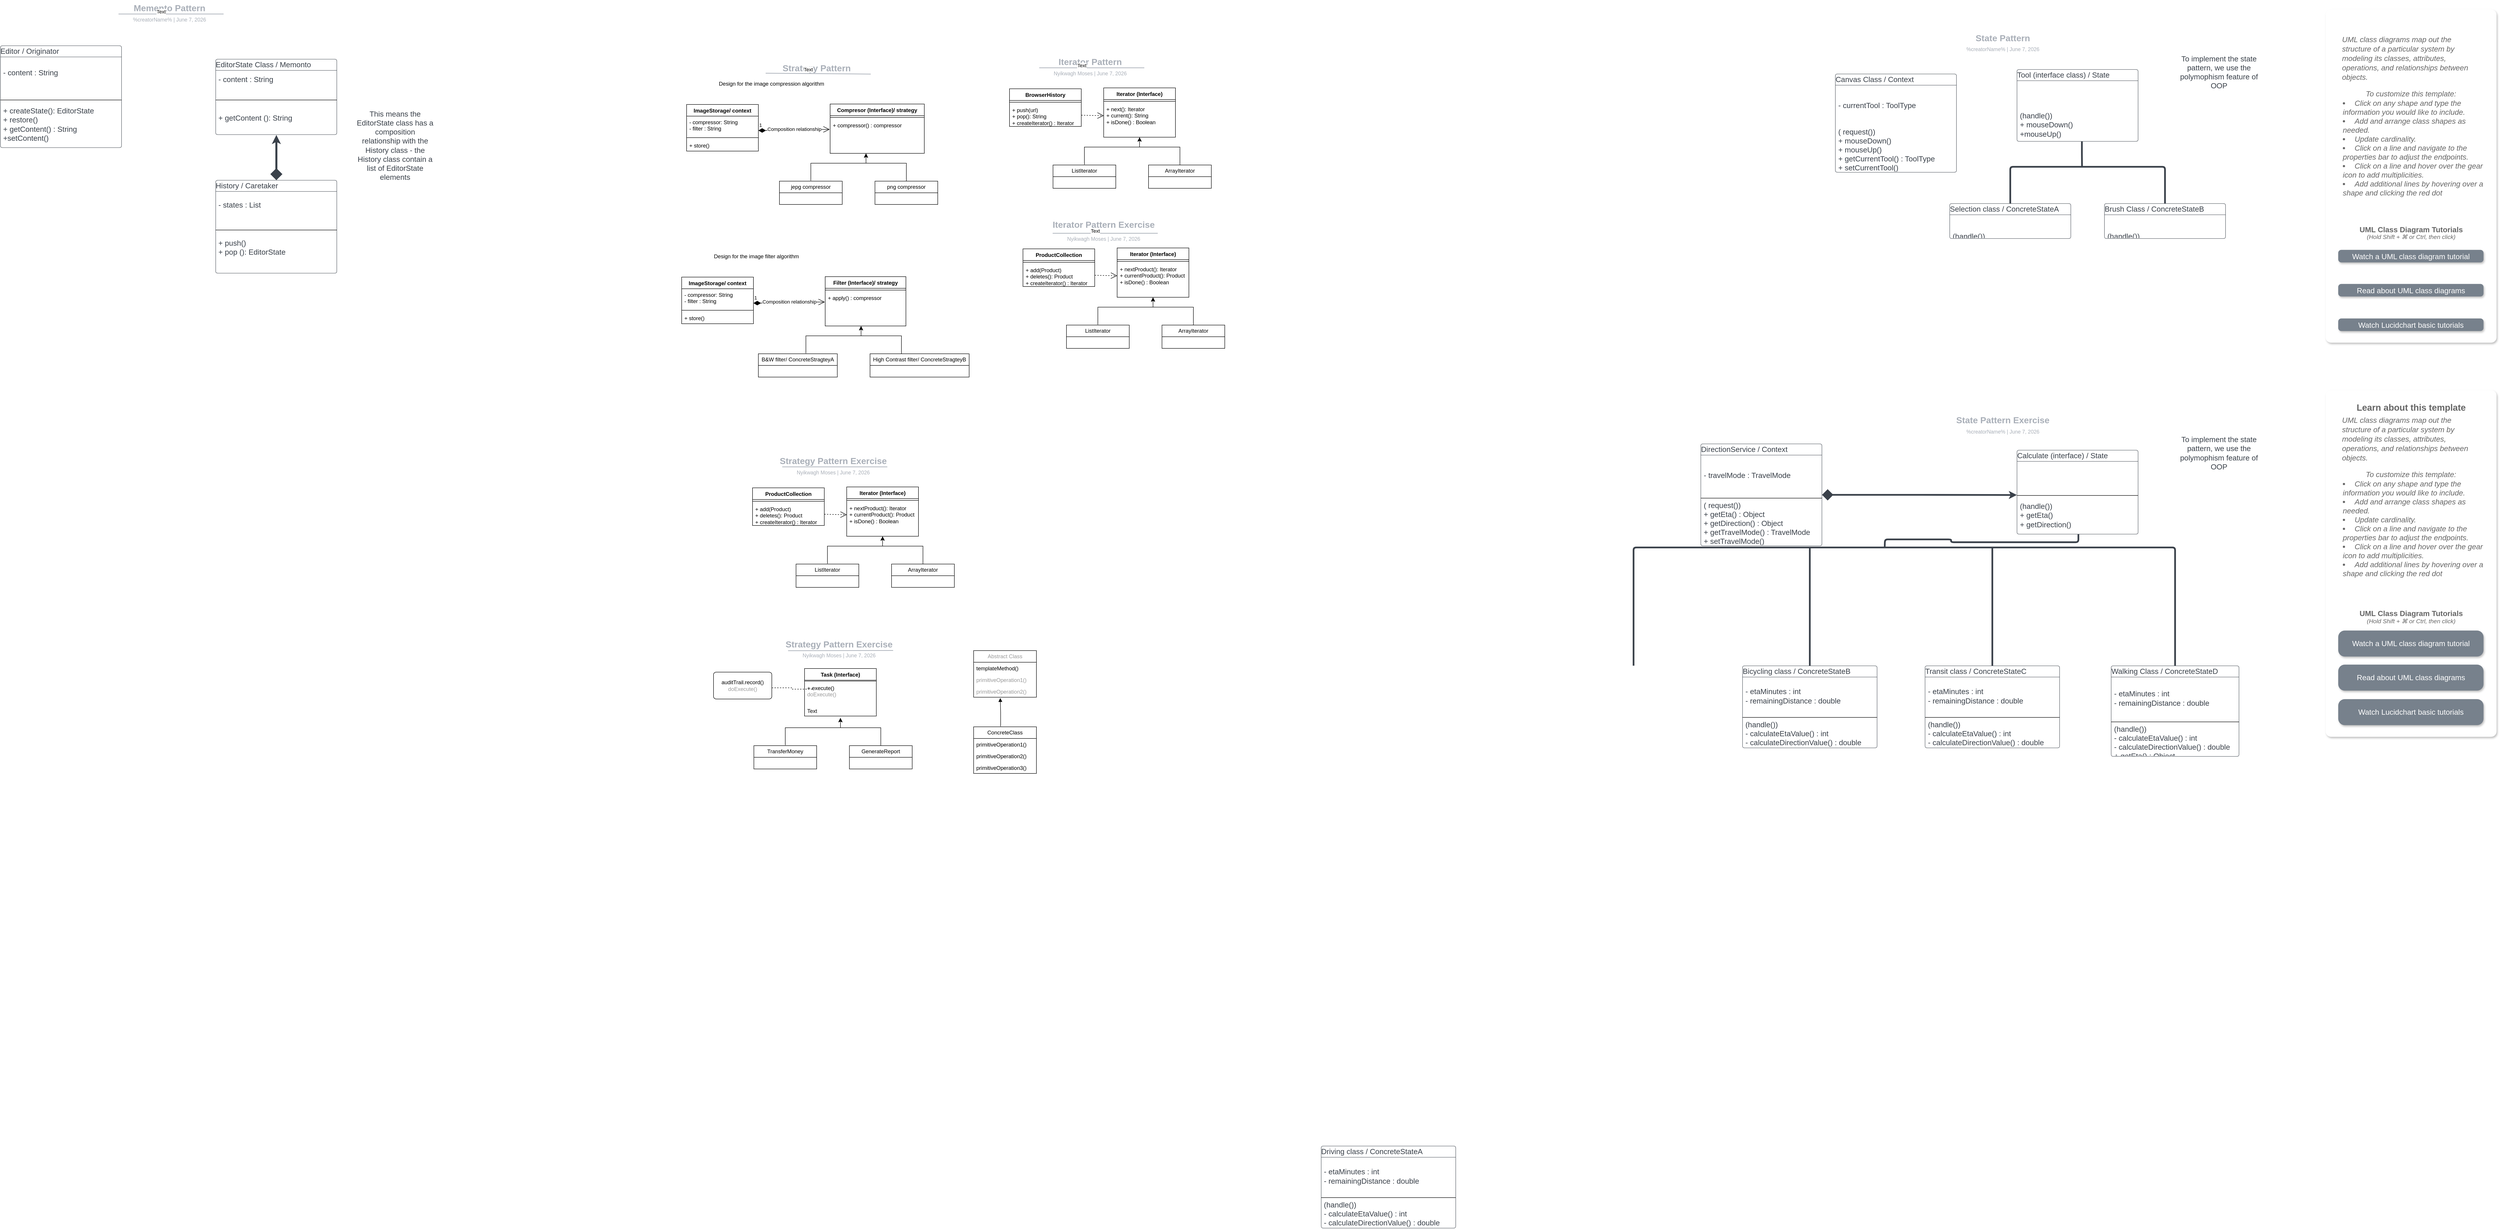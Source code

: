 <mxfile version="21.6.9" type="github">
  <diagram id="C5RBs43oDa-KdzZeNtuy" name="Page-1">
    <mxGraphModel dx="4005" dy="3965" grid="1" gridSize="10" guides="1" tooltips="1" connect="1" arrows="1" fold="1" page="1" pageScale="1" pageWidth="827" pageHeight="1169" math="0" shadow="0">
      <root>
        <mxCell id="WIyWlLk6GJQsqaUBKTNV-0" />
        <mxCell id="WIyWlLk6GJQsqaUBKTNV-1" parent="WIyWlLk6GJQsqaUBKTNV-0" />
        <mxCell id="U_TY-0Dwg_rTrHO3cY47-18" value="" style="group;dropTarget=0;pointerEvents=0;" vertex="1" parent="WIyWlLk6GJQsqaUBKTNV-1">
          <mxGeometry x="-3203" y="-3440" width="640" height="45" as="geometry" />
        </mxCell>
        <mxCell id="U_TY-0Dwg_rTrHO3cY47-19" value="Memento Pattern" style="points=[[0.688,0.967,0]];html=1;overflow=block;blockSpacing=1;whiteSpace=wrap;fontSize=19.7;fontColor=#a9afb8;fontStyle=1;align=center;spacingLeft=7;spacingRight=7;spacingTop=2;spacing=3;strokeOpacity=0;fillOpacity=0;rounded=1;absoluteArcSize=1;arcSize=12;fillColor=#ffffff;strokeWidth=1.5;lucidId=zV0p94uQ8jZY;" vertex="1" parent="U_TY-0Dwg_rTrHO3cY47-18">
          <mxGeometry width="640" height="31" as="geometry" />
        </mxCell>
        <UserObject label="%creatorName%  |  %date{mmmm d, yyyy}%" placeholders="1" id="U_TY-0Dwg_rTrHO3cY47-20">
          <mxCell style="html=1;overflow=block;blockSpacing=1;whiteSpace=wrap;fontSize=11.5;fontColor=#a9afb8;align=center;spacingLeft=7;spacingRight=7;spacingTop=2;spacing=3;strokeOpacity=0;fillOpacity=0;rounded=1;absoluteArcSize=1;arcSize=12;fillColor=#ffffff;strokeWidth=1.5;lucidId=zV0p6GQysQ9Z;" vertex="1" parent="U_TY-0Dwg_rTrHO3cY47-18">
            <mxGeometry y="31" width="640" height="14" as="geometry" />
          </mxCell>
        </UserObject>
        <mxCell id="U_TY-0Dwg_rTrHO3cY47-21" value="" style="html=1;jettySize=18;whiteSpace=wrap;fontSize=13;fontFamily=Helvetica;strokeColor=#a9afb8;strokeOpacity=100;strokeWidth=1.5;rounded=0;startArrow=none;endArrow=none;entryX=0.688;entryY=0.967;entryPerimeter=0;lucidId=zV0plLxj8k6u;" edge="1" parent="U_TY-0Dwg_rTrHO3cY47-18" target="U_TY-0Dwg_rTrHO3cY47-19">
          <mxGeometry width="100" height="100" relative="1" as="geometry">
            <Array as="points" />
            <mxPoint x="206" y="30" as="sourcePoint" />
          </mxGeometry>
        </mxCell>
        <mxCell id="U_TY-0Dwg_rTrHO3cY47-149" value="Text" style="edgeLabel;html=1;align=center;verticalAlign=middle;resizable=0;points=[];" vertex="1" connectable="0" parent="U_TY-0Dwg_rTrHO3cY47-21">
          <mxGeometry x="-0.191" y="5" relative="1" as="geometry">
            <mxPoint as="offset" />
          </mxGeometry>
        </mxCell>
        <mxCell id="U_TY-0Dwg_rTrHO3cY47-22" value="Editor / Originator" style="html=1;overflow=block;blockSpacing=1;swimlane;childLayout=stackLayout;horizontal=1;horizontalStack=0;resizeParent=1;resizeParentMax=0;resizeLast=0;collapsible=0;fontStyle=0;marginBottom=0;swimlaneFillColor=#ffffff;startSize=25;whiteSpace=wrap;fontSize=16.7;fontColor=#3a414a;align=left;spacing=0;strokeColor=#3a414a;strokeOpacity=100;rounded=1;absoluteArcSize=1;arcSize=9;strokeWidth=0.8;" vertex="1" parent="WIyWlLk6GJQsqaUBKTNV-1">
          <mxGeometry x="-3260" y="-3339" width="270" height="227.25" as="geometry" />
        </mxCell>
        <mxCell id="U_TY-0Dwg_rTrHO3cY47-23" value="- content : String&#xa;" style="part=1;html=1;resizeHeight=0;strokeColor=none;fillColor=none;align=left;verticalAlign=middle;spacingLeft=4;spacingRight=4;overflow=hidden;rotatable=0;points=[[0,0.5],[1,0.5]];portConstraint=eastwest;swimlaneFillColor=#ffffff;strokeOpacity=100;whiteSpace=wrap;fontSize=16.7;fontColor=#3a414a;" vertex="1" parent="U_TY-0Dwg_rTrHO3cY47-22">
          <mxGeometry y="25" width="270" height="92" as="geometry" />
        </mxCell>
        <mxCell id="U_TY-0Dwg_rTrHO3cY47-24" value="" style="line;strokeWidth=1;fillColor=none;align=left;verticalAlign=middle;spacingTop=-1;spacingLeft=3;spacingRight=3;rotatable=0;labelPosition=right;points=[];portConstraint=eastwest;" vertex="1" parent="U_TY-0Dwg_rTrHO3cY47-22">
          <mxGeometry y="117" width="270" height="8" as="geometry" />
        </mxCell>
        <mxCell id="U_TY-0Dwg_rTrHO3cY47-25" value="+ createState(): EditorState&#xa;+ restore()&#xa;+ getContent() : String&#xa;+setContent()" style="part=1;html=1;resizeHeight=0;strokeColor=none;fillColor=none;align=left;verticalAlign=middle;spacingLeft=4;spacingRight=4;overflow=hidden;rotatable=0;points=[[0,0.5],[1,0.5]];portConstraint=eastwest;swimlaneFillColor=#ffffff;strokeOpacity=100;whiteSpace=wrap;fontSize=16.7;fontColor=#3a414a;" vertex="1" parent="U_TY-0Dwg_rTrHO3cY47-22">
          <mxGeometry y="125" width="270" height="102.25" as="geometry" />
        </mxCell>
        <mxCell id="U_TY-0Dwg_rTrHO3cY47-26" value="EditorState Class / Memonto" style="html=1;overflow=block;blockSpacing=1;swimlane;childLayout=stackLayout;horizontal=1;horizontalStack=0;resizeParent=1;resizeParentMax=0;resizeLast=0;collapsible=0;fontStyle=0;marginBottom=0;swimlaneFillColor=#ffffff;startSize=25;whiteSpace=wrap;fontSize=16.7;fontColor=#3a414a;align=left;spacing=0;strokeColor=#3a414a;strokeOpacity=100;rounded=1;absoluteArcSize=1;arcSize=9;strokeWidth=0.8;" vertex="1" parent="WIyWlLk6GJQsqaUBKTNV-1">
          <mxGeometry x="-2780" y="-3309" width="270" height="168.25" as="geometry" />
        </mxCell>
        <mxCell id="U_TY-0Dwg_rTrHO3cY47-27" value="- content : String&#xa;" style="part=1;html=1;resizeHeight=0;strokeColor=none;fillColor=none;align=left;verticalAlign=middle;spacingLeft=4;spacingRight=4;overflow=hidden;rotatable=0;points=[[0,0.5],[1,0.5]];portConstraint=eastwest;swimlaneFillColor=#ffffff;strokeOpacity=100;whiteSpace=wrap;fontSize=16.7;fontColor=#3a414a;" vertex="1" parent="U_TY-0Dwg_rTrHO3cY47-26">
          <mxGeometry y="25" width="270" height="62" as="geometry" />
        </mxCell>
        <mxCell id="U_TY-0Dwg_rTrHO3cY47-28" value="" style="line;strokeWidth=1;fillColor=none;align=left;verticalAlign=middle;spacingTop=-1;spacingLeft=3;spacingRight=3;rotatable=0;labelPosition=right;points=[];portConstraint=eastwest;" vertex="1" parent="U_TY-0Dwg_rTrHO3cY47-26">
          <mxGeometry y="87" width="270" height="8" as="geometry" />
        </mxCell>
        <mxCell id="U_TY-0Dwg_rTrHO3cY47-29" value="+ getContent (): String" style="part=1;html=1;resizeHeight=0;strokeColor=none;fillColor=none;align=left;verticalAlign=middle;spacingLeft=4;spacingRight=4;overflow=hidden;rotatable=0;points=[[0,0.5],[1,0.5]];portConstraint=eastwest;swimlaneFillColor=#ffffff;strokeOpacity=100;whiteSpace=wrap;fontSize=16.7;fontColor=#3a414a;" vertex="1" parent="U_TY-0Dwg_rTrHO3cY47-26">
          <mxGeometry y="95" width="270" height="73.25" as="geometry" />
        </mxCell>
        <mxCell id="U_TY-0Dwg_rTrHO3cY47-30" value="History / Caretaker" style="html=1;overflow=block;blockSpacing=1;swimlane;childLayout=stackLayout;horizontal=1;horizontalStack=0;resizeParent=1;resizeParentMax=0;resizeLast=0;collapsible=0;fontStyle=0;marginBottom=0;swimlaneFillColor=#ffffff;startSize=25;whiteSpace=wrap;fontSize=16.7;fontColor=#3a414a;align=left;spacing=0;strokeColor=#3a414a;strokeOpacity=100;rounded=1;absoluteArcSize=1;arcSize=9;strokeWidth=0.8;" vertex="1" parent="WIyWlLk6GJQsqaUBKTNV-1">
          <mxGeometry x="-2780" y="-3039" width="270" height="207.25" as="geometry" />
        </mxCell>
        <mxCell id="U_TY-0Dwg_rTrHO3cY47-31" value="- states : List&#xa;" style="part=1;html=1;resizeHeight=0;strokeColor=none;fillColor=none;align=left;verticalAlign=middle;spacingLeft=4;spacingRight=4;overflow=hidden;rotatable=0;points=[[0,0.5],[1,0.5]];portConstraint=eastwest;swimlaneFillColor=#ffffff;strokeOpacity=100;whiteSpace=wrap;fontSize=16.7;fontColor=#3a414a;" vertex="1" parent="U_TY-0Dwg_rTrHO3cY47-30">
          <mxGeometry y="25" width="270" height="82" as="geometry" />
        </mxCell>
        <mxCell id="U_TY-0Dwg_rTrHO3cY47-32" value="" style="line;strokeWidth=1;fillColor=none;align=left;verticalAlign=middle;spacingTop=-1;spacingLeft=3;spacingRight=3;rotatable=0;labelPosition=right;points=[];portConstraint=eastwest;" vertex="1" parent="U_TY-0Dwg_rTrHO3cY47-30">
          <mxGeometry y="107" width="270" height="8" as="geometry" />
        </mxCell>
        <mxCell id="U_TY-0Dwg_rTrHO3cY47-33" value="+ push()&#xa;+ pop (): EditorState&#xa;" style="part=1;html=1;resizeHeight=0;strokeColor=none;fillColor=none;align=left;verticalAlign=middle;spacingLeft=4;spacingRight=4;overflow=hidden;rotatable=0;points=[[0,0.5],[1,0.5]];portConstraint=eastwest;swimlaneFillColor=#ffffff;strokeOpacity=100;whiteSpace=wrap;fontSize=16.7;fontColor=#3a414a;" vertex="1" parent="U_TY-0Dwg_rTrHO3cY47-30">
          <mxGeometry y="115" width="270" height="92.25" as="geometry" />
        </mxCell>
        <mxCell id="U_TY-0Dwg_rTrHO3cY47-34" value="" style="html=1;jettySize=18;whiteSpace=wrap;fontSize=13;strokeColor=#3a414a;strokeOpacity=100;strokeWidth=4.5;rounded=1;arcSize=12;edgeStyle=orthogonalEdgeStyle;startArrow=diamond;startFill=1;startSize=16;exitX=0.5;exitY=-0.002;exitPerimeter=0;entryX=0.5;entryY=1.003;entryPerimeter=0;lucidId=zk1p6L_fdBU9;" edge="1" parent="WIyWlLk6GJQsqaUBKTNV-1" source="U_TY-0Dwg_rTrHO3cY47-30" target="U_TY-0Dwg_rTrHO3cY47-26">
          <mxGeometry width="100" height="100" relative="1" as="geometry">
            <Array as="points" />
          </mxGeometry>
        </mxCell>
        <mxCell id="U_TY-0Dwg_rTrHO3cY47-35" value="This means the EditorState class has a composition relationship with the History class - the History class contain a list of EditorState elements" style="html=1;overflow=block;blockSpacing=1;whiteSpace=wrap;fontSize=16.7;fontColor=#3a414a;spacing=3.8;strokeOpacity=0;fillOpacity=0;rounded=1;absoluteArcSize=1;arcSize=9;fillColor=#ffffff;strokeWidth=3.8;lucidId=Lo1pZtVWviOo;" vertex="1" parent="WIyWlLk6GJQsqaUBKTNV-1">
          <mxGeometry x="-2470" y="-3200" width="180" height="168" as="geometry" />
        </mxCell>
        <mxCell id="U_TY-0Dwg_rTrHO3cY47-36" value="" style="html=1;overflow=block;blockSpacing=1;whiteSpace=wrap;rounded=1;absoluteArcSize=1;arcSize=24;container=1;pointerEvents=0;collapsible=0;recursiveResize=0;fontSize=13;spacing=3.6;strokeOpacity=0;fillOpacity=100;shadow=1;fillColor=#ffffff;strokeWidth=1.5;lucidId=SY2pZ8UVc_J9;" vertex="1" parent="WIyWlLk6GJQsqaUBKTNV-1">
          <mxGeometry x="1924.5" y="-2571" width="381" height="773" as="geometry" />
        </mxCell>
        <mxCell id="U_TY-0Dwg_rTrHO3cY47-37" value="" style="html=1;overflow=block;blockSpacing=1;whiteSpace=wrap;rounded=1;absoluteArcSize=1;arcSize=24;container=1;pointerEvents=0;collapsible=0;recursiveResize=0;fontSize=13;spacing=3.6;strokeOpacity=0;fillOpacity=100;shadow=1;fillColor=#ffffff;strokeWidth=1.5;lucidId=sX0pJFGfKUSU;" vertex="1" parent="WIyWlLk6GJQsqaUBKTNV-1">
          <mxGeometry x="1924.5" y="-3420" width="381" height="743" as="geometry" />
        </mxCell>
        <mxCell id="U_TY-0Dwg_rTrHO3cY47-38" value="&lt;div style=&quot;display: flex; justify-content: center; text-align: center; align-items: baseline; font-size: 0; line-height: 1.25;margin-left: 8.4px;margin-right: 8.4px;margin-top: 2.4px;margin-top: -2px;&quot;&gt;&lt;span&gt;&lt;span style=&quot;font-size:16.7px;color:#666666;font-weight: bold;&quot;&gt;UML Class Diagram Tutorials&#xa;&lt;/span&gt;&lt;/span&gt;&lt;/div&gt;&lt;div style=&quot;display: flex; justify-content: center; text-align: center; align-items: baseline; font-size: 0; line-height: 1.25;margin-top: -2px;&quot;&gt;&lt;span&gt;&lt;span style=&quot;font-size:13px;color:#666666;&quot;&gt;&lt;span style=&quot;font-size:13.3px;color:#666666;font-style: italic;&quot;&gt;(Hold Shift + ⌘ or Ctrl, then click)&lt;/span&gt;&lt;/span&gt;&lt;/span&gt;&lt;/div&gt;" style="html=1;overflow=block;blockSpacing=1;whiteSpace=wrap;fontSize=13;spacing=3.6;strokeOpacity=0;fillOpacity=0;fillColor=#ffffff;strokeWidth=0.8;lucidId=sX0pPrZr3WfM;" vertex="1" parent="WIyWlLk6GJQsqaUBKTNV-1">
          <mxGeometry x="1924.5" y="-2940" width="381" height="24" as="geometry" />
        </mxCell>
        <UserObject label="Read about UML class diagrams" link="https://www.lucidchart.com/pages/uml-class-diagram" id="U_TY-0Dwg_rTrHO3cY47-39">
          <mxCell style="html=1;overflow=block;blockSpacing=1;whiteSpace=wrap;rounded=1;arcSize=25;fontSize=16.7;fontColor=#ffffff;spacingLeft=8.4;spacingRight=8.4;spacingTop=2.4;spacing=3.6;strokeOpacity=0;fillOpacity=100;shadow=1;fillColor=#77818c;strokeWidth=1.5;lucidId=sX0pizP.D8Yw;" vertex="1" parent="WIyWlLk6GJQsqaUBKTNV-1">
            <mxGeometry x="1952.5" y="-2808" width="324" height="28" as="geometry" />
          </mxCell>
        </UserObject>
        <UserObject label="Watch a UML class diagram tutorial" link="https://www.youtube.com/watch?v=UI6lqHOVHic" id="U_TY-0Dwg_rTrHO3cY47-40">
          <mxCell style="html=1;overflow=block;blockSpacing=1;whiteSpace=wrap;rounded=1;arcSize=25;fontSize=16.7;fontColor=#ffffff;spacingLeft=8.4;spacingRight=8.4;spacingTop=2.4;spacing=3.6;strokeOpacity=0;fillOpacity=100;shadow=1;fillColor=#77818c;strokeWidth=1.5;lucidId=sX0pPZHDbc-L;" vertex="1" parent="WIyWlLk6GJQsqaUBKTNV-1">
            <mxGeometry x="1952.5" y="-2884" width="324" height="28" as="geometry" />
          </mxCell>
        </UserObject>
        <UserObject label="Watch Lucidchart basic tutorials" link="https://www.youtube.com/playlist?list=PLUoebdZqEHTxx3fS_jyD56QMd4trXZE3D" id="U_TY-0Dwg_rTrHO3cY47-41">
          <mxCell style="html=1;overflow=block;blockSpacing=1;whiteSpace=wrap;rounded=1;arcSize=25;fontSize=16.7;fontColor=#ffffff;spacingLeft=8.4;spacingRight=8.4;spacingTop=2.4;spacing=3.6;strokeOpacity=0;fillOpacity=100;shadow=1;fillColor=#77818c;strokeWidth=1.5;lucidId=sX0p_.JMDArn;" vertex="1" parent="WIyWlLk6GJQsqaUBKTNV-1">
            <mxGeometry x="1952.5" y="-2731" width="324" height="28" as="geometry" />
          </mxCell>
        </UserObject>
        <mxCell id="U_TY-0Dwg_rTrHO3cY47-42" value="&lt;div style=&quot;display: flex; justify-content: flex-start; text-align: left; align-items: baseline; font-size: 0; line-height: 1.25;margin-left: 8.4px;margin-right: 8.4px;margin-top: 2.4px;margin-top: -2px;&quot;&gt;&lt;span&gt;&lt;span style=&quot;font-size:16.7px;color:#666666;font-style: italic;&quot;&gt;UML class diagrams map out the structure of a particular system by modeling its classes, attributes, operations, and relationships between objects. &#xa;&lt;/span&gt;&lt;/span&gt;&lt;/div&gt;&lt;div style=&quot;display: flex; justify-content: center; text-align: center; align-items: baseline; font-size: 0; line-height: 1.25;margin-top: -2px;&quot;&gt;&lt;span&gt;&lt;span style=&quot;font-size:16.7px;color:#666666;font-style: italic;&quot;&gt;&#xa;&lt;/span&gt;&lt;/span&gt;&lt;/div&gt;&lt;div style=&quot;display: flex; justify-content: center; text-align: center; align-items: baseline; font-size: 0; line-height: 1.25;margin-top: -2px;&quot;&gt;&lt;span&gt;&lt;span style=&quot;font-size:16.7px;color:#666666;font-style: italic;&quot;&gt;To customize this template:&#xa;&lt;/span&gt;&lt;/span&gt;&lt;/div&gt;&lt;ul style=&quot;margin: 0px; padding-left: 10px;list-style-position: inside; list-style-type:disc&quot;&gt;&lt;li style=&quot;text-align:left;color:#666666;font-size:16.7px;&quot;&gt;&lt;span style=&quot;margin-left: 3.7px;margin-right: 8.4px;margin-top: 2.4px;margin-top: -2px;&quot;&gt;&lt;span style=&quot;font-size:16.7px;color:#666666;font-style: italic;&quot;&gt;Click on any shape and type the information you would like to include.&lt;/span&gt;&lt;/span&gt;&lt;/li&gt;&lt;li style=&quot;text-align:left;color:#666666;font-size:16.7px;&quot;&gt;&lt;span style=&quot;margin-left: 3.7px;margin-right: 8.4px;margin-top: 2.4px;margin-top: -2px;&quot;&gt;&lt;span style=&quot;font-size:16.7px;color:#666666;font-style: italic;&quot;&gt;Add and arrange class shapes as needed.&lt;/span&gt;&lt;/span&gt;&lt;/li&gt;&lt;li style=&quot;text-align:left;color:#666666;font-size:16.7px;&quot;&gt;&lt;span style=&quot;margin-left: 3.7px;margin-right: 8.4px;margin-top: 2.4px;margin-top: -2px;&quot;&gt;&lt;span style=&quot;font-size:16.7px;color:#666666;font-style: italic;&quot;&gt;Update cardinality.&lt;/span&gt;&lt;/span&gt;&lt;/li&gt;&lt;li style=&quot;text-align:left;color:#666666;font-size:16.7px;&quot;&gt;&lt;span style=&quot;margin-left: 3.7px;margin-right: 8.4px;margin-top: 2.4px;margin-top: -2px;&quot;&gt;&lt;span style=&quot;font-size:16.7px;color:#666666;font-style: italic;&quot;&gt;Click on a line and navigate to the properties bar to adjust the endpoints.&lt;/span&gt;&lt;/span&gt;&lt;/li&gt;&lt;li style=&quot;text-align:left;color:#666666;font-size:16.7px;&quot;&gt;&lt;span style=&quot;margin-left: 3.7px;margin-right: 8.4px;margin-top: 2.4px;margin-top: -2px;&quot;&gt;&lt;span style=&quot;font-size:16.7px;color:#666666;font-style: italic;&quot;&gt;Click on a line and hover over the gear icon to add multiplicities.&lt;/span&gt;&lt;/span&gt;&lt;/li&gt;&lt;li style=&quot;text-align:left;color:#666666;font-size:16.7px;&quot;&gt;&lt;span style=&quot;margin-left: 3.7px;margin-right: 8.4px;margin-top: 2.4px;margin-top: -2px;&quot;&gt;&lt;span style=&quot;font-size:16.7px;color:#666666;font-style: italic;&quot;&gt;Add additional lines by hovering over a shape and clicking the red dot&lt;/span&gt;&lt;/span&gt;&lt;/li&gt;&lt;/ul&gt;" style="html=1;overflow=block;blockSpacing=1;whiteSpace=wrap;fontSize=13;spacing=0;verticalAlign=top;strokeOpacity=100;rounded=1;absoluteArcSize=1;arcSize=7.5;strokeWidth=1.5;fillColor=none;strokeColor=none;lucidId=sX0pO99i9qGL;" vertex="1" parent="WIyWlLk6GJQsqaUBKTNV-1">
          <mxGeometry x="1952.5" y="-3360" width="324" height="390" as="geometry" />
        </mxCell>
        <mxCell id="U_TY-0Dwg_rTrHO3cY47-43" value="State Pattern" style="html=1;overflow=block;blockSpacing=1;whiteSpace=wrap;fontSize=19.7;fontColor=#a9afb8;fontStyle=1;align=center;spacingLeft=7;spacingRight=7;spacingTop=2;spacing=3;strokeOpacity=0;fillOpacity=0;rounded=1;absoluteArcSize=1;arcSize=12;fillColor=#ffffff;strokeWidth=1.5;lucidId=sX0p97V16W0Q;" vertex="1" parent="WIyWlLk6GJQsqaUBKTNV-1">
          <mxGeometry x="884.5" y="-3370" width="640" height="1" as="geometry" />
        </mxCell>
        <UserObject label="%creatorName%  |  %date{mmmm d, yyyy}%" placeholders="1" id="U_TY-0Dwg_rTrHO3cY47-44">
          <mxCell style="html=1;overflow=block;blockSpacing=1;whiteSpace=wrap;fontSize=11.5;fontColor=#a9afb8;align=center;spacingLeft=7;spacingRight=7;spacingTop=2;spacing=3;strokeOpacity=0;fillOpacity=0;rounded=1;absoluteArcSize=1;arcSize=12;fillColor=#ffffff;strokeWidth=1.5;lucidId=sX0pR78Se-6M;" vertex="1" parent="WIyWlLk6GJQsqaUBKTNV-1">
            <mxGeometry x="884.5" y="-3339" width="640" as="geometry" />
          </mxCell>
        </UserObject>
        <mxCell id="U_TY-0Dwg_rTrHO3cY47-45" value="Canvas Class / Context" style="html=1;overflow=block;blockSpacing=1;swimlane;childLayout=stackLayout;horizontal=1;horizontalStack=0;resizeParent=1;resizeParentMax=0;resizeLast=0;collapsible=0;fontStyle=0;marginBottom=0;swimlaneFillColor=#ffffff;startSize=25;whiteSpace=wrap;fontSize=16.7;fontColor=#3a414a;align=left;spacing=0;strokeColor=#3a414a;strokeOpacity=100;rounded=1;absoluteArcSize=1;arcSize=9;strokeWidth=0.8;" vertex="1" parent="WIyWlLk6GJQsqaUBKTNV-1">
          <mxGeometry x="831.5" y="-3276" width="270" height="219.25" as="geometry" />
        </mxCell>
        <mxCell id="U_TY-0Dwg_rTrHO3cY47-46" value="- currentTool : ToolType" style="part=1;html=1;resizeHeight=0;strokeColor=none;fillColor=none;align=left;verticalAlign=middle;spacingLeft=4;spacingRight=4;overflow=hidden;rotatable=0;points=[[0,0.5],[1,0.5]];portConstraint=eastwest;swimlaneFillColor=#ffffff;strokeOpacity=100;whiteSpace=wrap;fontSize=16.7;fontColor=#3a414a;" vertex="1" parent="U_TY-0Dwg_rTrHO3cY47-45">
          <mxGeometry y="25" width="270" height="92" as="geometry" />
        </mxCell>
        <mxCell id="U_TY-0Dwg_rTrHO3cY47-47" value="" style="line;strokeWidth=1;fillColor=none;align=left;verticalAlign=middle;spacingTop=-1;spacingLeft=3;spacingRight=3;rotatable=0;labelPosition=right;points=[];portConstraint=eastwest;" vertex="1" parent="U_TY-0Dwg_rTrHO3cY47-45">
          <mxGeometry y="117" width="270" as="geometry" />
        </mxCell>
        <mxCell id="U_TY-0Dwg_rTrHO3cY47-48" value="( request())&#xa;+ mouseDown()&#xa;+ mouseUp()&#xa;+ getCurrentTool() : ToolType&#xa;+ setCurrentTool()" style="part=1;html=1;resizeHeight=0;strokeColor=none;fillColor=none;align=left;verticalAlign=middle;spacingLeft=4;spacingRight=4;overflow=hidden;rotatable=0;points=[[0,0.5],[1,0.5]];portConstraint=eastwest;swimlaneFillColor=#ffffff;strokeOpacity=100;whiteSpace=wrap;fontSize=16.7;fontColor=#3a414a;" vertex="1" parent="U_TY-0Dwg_rTrHO3cY47-45">
          <mxGeometry y="117" width="270" height="102.25" as="geometry" />
        </mxCell>
        <mxCell id="U_TY-0Dwg_rTrHO3cY47-49" value="Tool (interface class) /  State" style="html=1;overflow=block;blockSpacing=1;swimlane;childLayout=stackLayout;horizontal=1;horizontalStack=0;resizeParent=1;resizeParentMax=0;resizeLast=0;collapsible=0;fontStyle=0;marginBottom=0;swimlaneFillColor=#ffffff;startSize=25;whiteSpace=wrap;fontSize=16.7;fontColor=#3a414a;align=left;spacing=0;strokeColor=#3a414a;strokeOpacity=100;rounded=1;absoluteArcSize=1;arcSize=9;strokeWidth=0.8;" vertex="1" parent="WIyWlLk6GJQsqaUBKTNV-1">
          <mxGeometry x="1236.5" y="-3286" width="270" height="160.25" as="geometry" />
        </mxCell>
        <mxCell id="U_TY-0Dwg_rTrHO3cY47-50" value="" style="part=1;html=1;resizeHeight=0;strokeColor=none;fillColor=none;align=left;verticalAlign=middle;spacingLeft=4;spacingRight=4;overflow=hidden;rotatable=0;points=[[0,0.5],[1,0.5]];portConstraint=eastwest;swimlaneFillColor=#ffffff;strokeOpacity=100;whiteSpace=wrap;fontSize=13;" vertex="1" parent="U_TY-0Dwg_rTrHO3cY47-49">
          <mxGeometry y="25" width="270" height="62" as="geometry" />
        </mxCell>
        <mxCell id="U_TY-0Dwg_rTrHO3cY47-51" value="" style="line;strokeWidth=1;fillColor=none;align=left;verticalAlign=middle;spacingTop=-1;spacingLeft=3;spacingRight=3;rotatable=0;labelPosition=right;points=[];portConstraint=eastwest;" vertex="1" parent="U_TY-0Dwg_rTrHO3cY47-49">
          <mxGeometry y="87" width="270" as="geometry" />
        </mxCell>
        <mxCell id="U_TY-0Dwg_rTrHO3cY47-52" value="(handle())&#xa;+ mouseDown()&#xa;+mouseUp()" style="part=1;html=1;resizeHeight=0;strokeColor=none;fillColor=none;align=left;verticalAlign=middle;spacingLeft=4;spacingRight=4;overflow=hidden;rotatable=0;points=[[0,0.5],[1,0.5]];portConstraint=eastwest;swimlaneFillColor=#ffffff;strokeOpacity=100;whiteSpace=wrap;fontSize=16.7;fontColor=#3a414a;" vertex="1" parent="U_TY-0Dwg_rTrHO3cY47-49">
          <mxGeometry y="87" width="270" height="73.25" as="geometry" />
        </mxCell>
        <mxCell id="U_TY-0Dwg_rTrHO3cY47-53" value="Brush Class / ConcreteStateB" style="html=1;overflow=block;blockSpacing=1;swimlane;childLayout=stackLayout;horizontal=1;horizontalStack=0;resizeParent=1;resizeParentMax=0;resizeLast=0;collapsible=0;fontStyle=0;marginBottom=0;swimlaneFillColor=#ffffff;startSize=25;whiteSpace=wrap;fontSize=16.7;fontColor=#3a414a;align=left;spacing=0;strokeColor=#3a414a;strokeOpacity=100;rounded=1;absoluteArcSize=1;arcSize=9;strokeWidth=0.8;" vertex="1" parent="WIyWlLk6GJQsqaUBKTNV-1">
          <mxGeometry x="1431.5" y="-2987" width="270" height="78" as="geometry" />
        </mxCell>
        <mxCell id="U_TY-0Dwg_rTrHO3cY47-54" value="" style="part=1;html=1;resizeHeight=0;strokeColor=none;fillColor=none;align=left;verticalAlign=middle;spacingLeft=4;spacingRight=4;overflow=hidden;rotatable=0;points=[[0,0.5],[1,0.5]];portConstraint=eastwest;swimlaneFillColor=#ffffff;strokeOpacity=100;whiteSpace=wrap;fontSize=13;" vertex="1" parent="U_TY-0Dwg_rTrHO3cY47-53">
          <mxGeometry y="25" width="270" height="36" as="geometry" />
        </mxCell>
        <mxCell id="U_TY-0Dwg_rTrHO3cY47-55" value="" style="line;strokeWidth=1;fillColor=none;align=left;verticalAlign=middle;spacingTop=-1;spacingLeft=3;spacingRight=3;rotatable=0;labelPosition=right;points=[];portConstraint=eastwest;" vertex="1" parent="U_TY-0Dwg_rTrHO3cY47-53">
          <mxGeometry y="61" width="270" as="geometry" />
        </mxCell>
        <mxCell id="U_TY-0Dwg_rTrHO3cY47-56" value="(handle())&#xa;+ mouseDown()&#xa;+mouseUp()" style="part=1;html=1;resizeHeight=0;strokeColor=none;fillColor=none;align=left;verticalAlign=middle;spacingLeft=4;spacingRight=4;overflow=hidden;rotatable=0;points=[[0,0.5],[1,0.5]];portConstraint=eastwest;swimlaneFillColor=#ffffff;strokeOpacity=100;whiteSpace=wrap;fontSize=16.7;fontColor=#3a414a;" vertex="1" parent="U_TY-0Dwg_rTrHO3cY47-53">
          <mxGeometry y="61" width="270" height="17" as="geometry" />
        </mxCell>
        <mxCell id="U_TY-0Dwg_rTrHO3cY47-57" value="Selection class /  ConcreteStateA" style="html=1;overflow=block;blockSpacing=1;swimlane;childLayout=stackLayout;horizontal=1;horizontalStack=0;resizeParent=1;resizeParentMax=0;resizeLast=0;collapsible=0;fontStyle=0;marginBottom=0;swimlaneFillColor=#ffffff;startSize=25;whiteSpace=wrap;fontSize=16.7;fontColor=#3a414a;align=left;spacing=0;strokeColor=#3a414a;strokeOpacity=100;rounded=1;absoluteArcSize=1;arcSize=9;strokeWidth=0.8;" vertex="1" parent="WIyWlLk6GJQsqaUBKTNV-1">
          <mxGeometry x="1086.5" y="-2987" width="270" height="78" as="geometry" />
        </mxCell>
        <mxCell id="U_TY-0Dwg_rTrHO3cY47-58" value="" style="part=1;html=1;resizeHeight=0;strokeColor=none;fillColor=none;align=left;verticalAlign=middle;spacingLeft=4;spacingRight=4;overflow=hidden;rotatable=0;points=[[0,0.5],[1,0.5]];portConstraint=eastwest;swimlaneFillColor=#ffffff;strokeOpacity=100;whiteSpace=wrap;fontSize=13;" vertex="1" parent="U_TY-0Dwg_rTrHO3cY47-57">
          <mxGeometry y="25" width="270" height="36" as="geometry" />
        </mxCell>
        <mxCell id="U_TY-0Dwg_rTrHO3cY47-59" value="" style="line;strokeWidth=1;fillColor=none;align=left;verticalAlign=middle;spacingTop=-1;spacingLeft=3;spacingRight=3;rotatable=0;labelPosition=right;points=[];portConstraint=eastwest;" vertex="1" parent="U_TY-0Dwg_rTrHO3cY47-57">
          <mxGeometry y="61" width="270" as="geometry" />
        </mxCell>
        <mxCell id="U_TY-0Dwg_rTrHO3cY47-60" value="(handle())&#xa;+ mouseDown()&#xa;+mouseUp()" style="part=1;html=1;resizeHeight=0;strokeColor=none;fillColor=none;align=left;verticalAlign=middle;spacingLeft=4;spacingRight=4;overflow=hidden;rotatable=0;points=[[0,0.5],[1,0.5]];portConstraint=eastwest;swimlaneFillColor=#ffffff;strokeOpacity=100;whiteSpace=wrap;fontSize=16.7;fontColor=#3a414a;" vertex="1" parent="U_TY-0Dwg_rTrHO3cY47-57">
          <mxGeometry y="61" width="270" height="17" as="geometry" />
        </mxCell>
        <mxCell id="U_TY-0Dwg_rTrHO3cY47-61" value="" style="html=1;jettySize=18;whiteSpace=wrap;overflow=block;blockSpacing=1;fontSize=13;strokeColor=#3a414a;strokeOpacity=100;strokeWidth=3.8;rounded=1;arcSize=12;edgeStyle=orthogonalEdgeStyle;startArrow=none;endArrow=none;exitX=0.5;exitY=-0.003;exitPerimeter=0;entryX=0.5;entryY=-0.003;entryPerimeter=0;lucidId=dD1pzq4XvZ.y;" edge="1" parent="WIyWlLk6GJQsqaUBKTNV-1" source="U_TY-0Dwg_rTrHO3cY47-57" target="U_TY-0Dwg_rTrHO3cY47-53">
          <mxGeometry width="100" height="100" relative="1" as="geometry">
            <Array as="points">
              <mxPoint x="1221.5" y="-3069" />
              <mxPoint x="1566.5" y="-3069" />
            </Array>
          </mxGeometry>
        </mxCell>
        <mxCell id="U_TY-0Dwg_rTrHO3cY47-62" value="" style="html=1;jettySize=18;whiteSpace=wrap;overflow=block;blockSpacing=1;fontSize=13;strokeColor=#3a414a;strokeOpacity=100;strokeWidth=3.8;rounded=1;arcSize=12;edgeStyle=orthogonalEdgeStyle;endArrow=none;exitX=0.536;exitY=1.002;exitPerimeter=0;lucidId=QD1pjZaXCF8D;" edge="1" parent="WIyWlLk6GJQsqaUBKTNV-1" source="U_TY-0Dwg_rTrHO3cY47-49">
          <mxGeometry width="100" height="100" relative="1" as="geometry">
            <Array as="points" />
            <mxPoint x="1381.5" y="-3069" as="targetPoint" />
          </mxGeometry>
        </mxCell>
        <mxCell id="U_TY-0Dwg_rTrHO3cY47-63" value="To implement the state pattern, we use the polymophism feature of OOP" style="html=1;overflow=block;blockSpacing=1;whiteSpace=wrap;fontSize=16.7;fontColor=#3a414a;spacing=3.8;strokeOpacity=0;fillOpacity=0;rounded=1;absoluteArcSize=1;arcSize=9;fillColor=#ffffff;strokeWidth=3.8;lucidId=RH1p5E7Tl5A2;" vertex="1" parent="WIyWlLk6GJQsqaUBKTNV-1">
          <mxGeometry x="1596.5" y="-3323" width="180" height="58" as="geometry" />
        </mxCell>
        <mxCell id="U_TY-0Dwg_rTrHO3cY47-64" value="Learn about this template" style="html=1;overflow=block;blockSpacing=1;whiteSpace=wrap;fontSize=20;fontColor=#666666;fontStyle=1;spacingLeft=8.4;spacingRight=8.4;spacingTop=2.4;spacing=3.6;strokeOpacity=0;fillOpacity=0;fillColor=#ffffff;strokeWidth=1.5;lucidId=SY2p4FD~U8lN;" vertex="1" parent="WIyWlLk6GJQsqaUBKTNV-1">
          <mxGeometry x="1924.5" y="-2558" width="381" height="47" as="geometry" />
        </mxCell>
        <mxCell id="U_TY-0Dwg_rTrHO3cY47-65" value="&lt;div style=&quot;display: flex; justify-content: center; text-align: center; align-items: baseline; font-size: 0; line-height: 1.25;margin-left: 8.4px;margin-right: 8.4px;margin-top: 2.4px;margin-top: -2px;&quot;&gt;&lt;span&gt;&lt;span style=&quot;font-size:16.7px;color:#666666;font-weight: bold;&quot;&gt;UML Class Diagram Tutorials&#xa;&lt;/span&gt;&lt;/span&gt;&lt;/div&gt;&lt;div style=&quot;display: flex; justify-content: center; text-align: center; align-items: baseline; font-size: 0; line-height: 1.25;margin-top: -2px;&quot;&gt;&lt;span&gt;&lt;span style=&quot;font-size:13px;color:#666666;&quot;&gt;&lt;span style=&quot;font-size:13.3px;color:#666666;font-style: italic;&quot;&gt;(Hold Shift + ⌘ or Ctrl, then click)&lt;/span&gt;&lt;/span&gt;&lt;/span&gt;&lt;/div&gt;" style="html=1;overflow=block;blockSpacing=1;whiteSpace=wrap;fontSize=13;spacing=3.6;strokeOpacity=0;fillOpacity=0;fillColor=#ffffff;strokeWidth=0.8;lucidId=SY2pRuy3iUNh;" vertex="1" parent="WIyWlLk6GJQsqaUBKTNV-1">
          <mxGeometry x="1924.5" y="-2091" width="381" height="54" as="geometry" />
        </mxCell>
        <UserObject label="Read about UML class diagrams" link="https://www.lucidchart.com/pages/uml-class-diagram" id="U_TY-0Dwg_rTrHO3cY47-66">
          <mxCell style="html=1;overflow=block;blockSpacing=1;whiteSpace=wrap;rounded=1;arcSize=25;fontSize=16.7;fontColor=#ffffff;spacingLeft=8.4;spacingRight=8.4;spacingTop=2.4;spacing=3.6;strokeOpacity=0;fillOpacity=100;shadow=1;fillColor=#77818c;strokeWidth=1.5;lucidId=SY2pU0_veld~;" vertex="1" parent="WIyWlLk6GJQsqaUBKTNV-1">
            <mxGeometry x="1952.5" y="-1959" width="324" height="58" as="geometry" />
          </mxCell>
        </UserObject>
        <UserObject label="Watch a UML class diagram tutorial" link="https://www.youtube.com/watch?v=UI6lqHOVHic" id="U_TY-0Dwg_rTrHO3cY47-67">
          <mxCell style="html=1;overflow=block;blockSpacing=1;whiteSpace=wrap;rounded=1;arcSize=25;fontSize=16.7;fontColor=#ffffff;spacingLeft=8.4;spacingRight=8.4;spacingTop=2.4;spacing=3.6;strokeOpacity=0;fillOpacity=100;shadow=1;fillColor=#77818c;strokeWidth=1.5;lucidId=SY2p5YtSYIp6;" vertex="1" parent="WIyWlLk6GJQsqaUBKTNV-1">
            <mxGeometry x="1952.5" y="-2035" width="324" height="58" as="geometry" />
          </mxCell>
        </UserObject>
        <UserObject label="Watch Lucidchart basic tutorials" link="https://www.youtube.com/playlist?list=PLUoebdZqEHTxx3fS_jyD56QMd4trXZE3D" id="U_TY-0Dwg_rTrHO3cY47-68">
          <mxCell style="html=1;overflow=block;blockSpacing=1;whiteSpace=wrap;rounded=1;arcSize=25;fontSize=16.7;fontColor=#ffffff;spacingLeft=8.4;spacingRight=8.4;spacingTop=2.4;spacing=3.6;strokeOpacity=0;fillOpacity=100;shadow=1;fillColor=#77818c;strokeWidth=1.5;lucidId=SY2pt628xp.h;" vertex="1" parent="WIyWlLk6GJQsqaUBKTNV-1">
            <mxGeometry x="1952.5" y="-1882" width="324" height="58" as="geometry" />
          </mxCell>
        </UserObject>
        <mxCell id="U_TY-0Dwg_rTrHO3cY47-69" value="&lt;div style=&quot;display: flex; justify-content: flex-start; text-align: left; align-items: baseline; font-size: 0; line-height: 1.25;margin-left: 8.4px;margin-right: 8.4px;margin-top: 2.4px;margin-top: -2px;&quot;&gt;&lt;span&gt;&lt;span style=&quot;font-size:16.7px;color:#666666;font-style: italic;&quot;&gt;UML class diagrams map out the structure of a particular system by modeling its classes, attributes, operations, and relationships between objects. &#xa;&lt;/span&gt;&lt;/span&gt;&lt;/div&gt;&lt;div style=&quot;display: flex; justify-content: center; text-align: center; align-items: baseline; font-size: 0; line-height: 1.25;margin-top: -2px;&quot;&gt;&lt;span&gt;&lt;span style=&quot;font-size:16.7px;color:#666666;font-style: italic;&quot;&gt;&#xa;&lt;/span&gt;&lt;/span&gt;&lt;/div&gt;&lt;div style=&quot;display: flex; justify-content: center; text-align: center; align-items: baseline; font-size: 0; line-height: 1.25;margin-top: -2px;&quot;&gt;&lt;span&gt;&lt;span style=&quot;font-size:16.7px;color:#666666;font-style: italic;&quot;&gt;To customize this template:&#xa;&lt;/span&gt;&lt;/span&gt;&lt;/div&gt;&lt;ul style=&quot;margin: 0px; padding-left: 10px;list-style-position: inside; list-style-type:disc&quot;&gt;&lt;li style=&quot;text-align:left;color:#666666;font-size:16.7px;&quot;&gt;&lt;span style=&quot;margin-left: 3.7px;margin-right: 8.4px;margin-top: 2.4px;margin-top: -2px;&quot;&gt;&lt;span style=&quot;font-size:16.7px;color:#666666;font-style: italic;&quot;&gt;Click on any shape and type the information you would like to include.&lt;/span&gt;&lt;/span&gt;&lt;/li&gt;&lt;li style=&quot;text-align:left;color:#666666;font-size:16.7px;&quot;&gt;&lt;span style=&quot;margin-left: 3.7px;margin-right: 8.4px;margin-top: 2.4px;margin-top: -2px;&quot;&gt;&lt;span style=&quot;font-size:16.7px;color:#666666;font-style: italic;&quot;&gt;Add and arrange class shapes as needed.&lt;/span&gt;&lt;/span&gt;&lt;/li&gt;&lt;li style=&quot;text-align:left;color:#666666;font-size:16.7px;&quot;&gt;&lt;span style=&quot;margin-left: 3.7px;margin-right: 8.4px;margin-top: 2.4px;margin-top: -2px;&quot;&gt;&lt;span style=&quot;font-size:16.7px;color:#666666;font-style: italic;&quot;&gt;Update cardinality.&lt;/span&gt;&lt;/span&gt;&lt;/li&gt;&lt;li style=&quot;text-align:left;color:#666666;font-size:16.7px;&quot;&gt;&lt;span style=&quot;margin-left: 3.7px;margin-right: 8.4px;margin-top: 2.4px;margin-top: -2px;&quot;&gt;&lt;span style=&quot;font-size:16.7px;color:#666666;font-style: italic;&quot;&gt;Click on a line and navigate to the properties bar to adjust the endpoints.&lt;/span&gt;&lt;/span&gt;&lt;/li&gt;&lt;li style=&quot;text-align:left;color:#666666;font-size:16.7px;&quot;&gt;&lt;span style=&quot;margin-left: 3.7px;margin-right: 8.4px;margin-top: 2.4px;margin-top: -2px;&quot;&gt;&lt;span style=&quot;font-size:16.7px;color:#666666;font-style: italic;&quot;&gt;Click on a line and hover over the gear icon to add multiplicities.&lt;/span&gt;&lt;/span&gt;&lt;/li&gt;&lt;li style=&quot;text-align:left;color:#666666;font-size:16.7px;&quot;&gt;&lt;span style=&quot;margin-left: 3.7px;margin-right: 8.4px;margin-top: 2.4px;margin-top: -2px;&quot;&gt;&lt;span style=&quot;font-size:16.7px;color:#666666;font-style: italic;&quot;&gt;Add additional lines by hovering over a shape and clicking the red dot&lt;/span&gt;&lt;/span&gt;&lt;/li&gt;&lt;/ul&gt;" style="html=1;overflow=block;blockSpacing=1;whiteSpace=wrap;fontSize=13;spacing=0;verticalAlign=top;strokeOpacity=100;rounded=1;absoluteArcSize=1;arcSize=7.5;strokeWidth=1.5;fillColor=none;strokeColor=none;lucidId=SY2pniJw6Qz9;" vertex="1" parent="WIyWlLk6GJQsqaUBKTNV-1">
          <mxGeometry x="1952.5" y="-2511" width="324" height="420" as="geometry" />
        </mxCell>
        <mxCell id="U_TY-0Dwg_rTrHO3cY47-70" value="State Pattern Exercise" style="html=1;overflow=block;blockSpacing=1;whiteSpace=wrap;fontSize=19.7;fontColor=#a9afb8;fontStyle=1;align=center;spacingLeft=7;spacingRight=7;spacingTop=2;spacing=3;strokeOpacity=0;fillOpacity=0;rounded=1;absoluteArcSize=1;arcSize=12;fillColor=#ffffff;strokeWidth=1.5;lucidId=SY2psujnoQzz;" vertex="1" parent="WIyWlLk6GJQsqaUBKTNV-1">
          <mxGeometry x="884.5" y="-2521" width="640" height="31" as="geometry" />
        </mxCell>
        <UserObject label="%creatorName%  |  %date{mmmm d, yyyy}%" placeholders="1" id="U_TY-0Dwg_rTrHO3cY47-71">
          <mxCell style="html=1;overflow=block;blockSpacing=1;whiteSpace=wrap;fontSize=11.5;fontColor=#a9afb8;align=center;spacingLeft=7;spacingRight=7;spacingTop=2;spacing=3;strokeOpacity=0;fillOpacity=0;rounded=1;absoluteArcSize=1;arcSize=12;fillColor=#ffffff;strokeWidth=1.5;lucidId=SY2pOwbc8Taz;" vertex="1" parent="WIyWlLk6GJQsqaUBKTNV-1">
            <mxGeometry x="884.5" y="-2490" width="640" height="14" as="geometry" />
          </mxCell>
        </UserObject>
        <mxCell id="U_TY-0Dwg_rTrHO3cY47-72" value="DirectionService / Context" style="html=1;overflow=block;blockSpacing=1;swimlane;childLayout=stackLayout;horizontal=1;horizontalStack=0;resizeParent=1;resizeParentMax=0;resizeLast=0;collapsible=0;fontStyle=0;marginBottom=0;swimlaneFillColor=#ffffff;startSize=25;whiteSpace=wrap;fontSize=16.7;fontColor=#3a414a;align=left;spacing=0;strokeColor=#3a414a;strokeOpacity=100;rounded=1;absoluteArcSize=1;arcSize=9;strokeWidth=0.8;" vertex="1" parent="WIyWlLk6GJQsqaUBKTNV-1">
          <mxGeometry x="531.5" y="-2451" width="270" height="227.25" as="geometry" />
        </mxCell>
        <mxCell id="U_TY-0Dwg_rTrHO3cY47-73" value="- travelMode : TravelMode" style="part=1;html=1;resizeHeight=0;strokeColor=none;fillColor=none;align=left;verticalAlign=middle;spacingLeft=4;spacingRight=4;overflow=hidden;rotatable=0;points=[[0,0.5],[1,0.5]];portConstraint=eastwest;swimlaneFillColor=#ffffff;strokeOpacity=100;whiteSpace=wrap;fontSize=16.7;fontColor=#3a414a;" vertex="1" parent="U_TY-0Dwg_rTrHO3cY47-72">
          <mxGeometry y="25" width="270" height="92" as="geometry" />
        </mxCell>
        <mxCell id="U_TY-0Dwg_rTrHO3cY47-74" value="" style="line;strokeWidth=1;fillColor=none;align=left;verticalAlign=middle;spacingTop=-1;spacingLeft=3;spacingRight=3;rotatable=0;labelPosition=right;points=[];portConstraint=eastwest;" vertex="1" parent="U_TY-0Dwg_rTrHO3cY47-72">
          <mxGeometry y="117" width="270" height="8" as="geometry" />
        </mxCell>
        <mxCell id="U_TY-0Dwg_rTrHO3cY47-75" value="( request())&#xa;+ getEta() : Object&#xa;+ getDirection() : Object&#xa;+ getTravelMode() : TravelMode&#xa;+ setTravelMode()" style="part=1;html=1;resizeHeight=0;strokeColor=none;fillColor=none;align=left;verticalAlign=middle;spacingLeft=4;spacingRight=4;overflow=hidden;rotatable=0;points=[[0,0.5],[1,0.5]];portConstraint=eastwest;swimlaneFillColor=#ffffff;strokeOpacity=100;whiteSpace=wrap;fontSize=16.7;fontColor=#3a414a;" vertex="1" parent="U_TY-0Dwg_rTrHO3cY47-72">
          <mxGeometry y="125" width="270" height="102.25" as="geometry" />
        </mxCell>
        <mxCell id="U_TY-0Dwg_rTrHO3cY47-76" value="Calculate (interface) /  State" style="html=1;overflow=block;blockSpacing=1;swimlane;childLayout=stackLayout;horizontal=1;horizontalStack=0;resizeParent=1;resizeParentMax=0;resizeLast=0;collapsible=0;fontStyle=0;marginBottom=0;swimlaneFillColor=#ffffff;startSize=25;whiteSpace=wrap;fontSize=16.7;fontColor=#3a414a;align=left;spacing=0;strokeColor=#3a414a;strokeOpacity=100;rounded=1;absoluteArcSize=1;arcSize=9;strokeWidth=0.8;" vertex="1" parent="WIyWlLk6GJQsqaUBKTNV-1">
          <mxGeometry x="1236.5" y="-2437" width="270" height="187.25" as="geometry" />
        </mxCell>
        <mxCell id="U_TY-0Dwg_rTrHO3cY47-77" value="" style="part=1;html=1;resizeHeight=0;strokeColor=none;fillColor=none;align=left;verticalAlign=middle;spacingLeft=4;spacingRight=4;overflow=hidden;rotatable=0;points=[[0,0.5],[1,0.5]];portConstraint=eastwest;swimlaneFillColor=#ffffff;strokeOpacity=100;whiteSpace=wrap;fontSize=13;" vertex="1" parent="U_TY-0Dwg_rTrHO3cY47-76">
          <mxGeometry y="25" width="270" height="72" as="geometry" />
        </mxCell>
        <mxCell id="U_TY-0Dwg_rTrHO3cY47-78" value="" style="line;strokeWidth=1;fillColor=none;align=left;verticalAlign=middle;spacingTop=-1;spacingLeft=3;spacingRight=3;rotatable=0;labelPosition=right;points=[];portConstraint=eastwest;" vertex="1" parent="U_TY-0Dwg_rTrHO3cY47-76">
          <mxGeometry y="97" width="270" height="8" as="geometry" />
        </mxCell>
        <mxCell id="U_TY-0Dwg_rTrHO3cY47-79" value="(handle())&#xa;+ getEta()&#xa;+ getDirection()" style="part=1;html=1;resizeHeight=0;strokeColor=none;fillColor=none;align=left;verticalAlign=middle;spacingLeft=4;spacingRight=4;overflow=hidden;rotatable=0;points=[[0,0.5],[1,0.5]];portConstraint=eastwest;swimlaneFillColor=#ffffff;strokeOpacity=100;whiteSpace=wrap;fontSize=16.7;fontColor=#3a414a;" vertex="1" parent="U_TY-0Dwg_rTrHO3cY47-76">
          <mxGeometry y="105" width="270" height="82.25" as="geometry" />
        </mxCell>
        <mxCell id="U_TY-0Dwg_rTrHO3cY47-80" value="Walking Class / ConcreteStateD" style="html=1;overflow=block;blockSpacing=1;swimlane;childLayout=stackLayout;horizontal=1;horizontalStack=0;resizeParent=1;resizeParentMax=0;resizeLast=0;collapsible=0;fontStyle=0;marginBottom=0;swimlaneFillColor=#ffffff;startSize=25;whiteSpace=wrap;fontSize=16.7;fontColor=#3a414a;align=left;spacing=0;strokeColor=#3a414a;strokeOpacity=100;rounded=1;absoluteArcSize=1;arcSize=9;strokeWidth=0.8;" vertex="1" parent="WIyWlLk6GJQsqaUBKTNV-1">
          <mxGeometry x="1446.5" y="-1956" width="285" height="202" as="geometry" />
        </mxCell>
        <mxCell id="U_TY-0Dwg_rTrHO3cY47-81" value="- etaMinutes :  int&#xa;- remainingDistance : double " style="part=1;html=1;resizeHeight=0;strokeColor=none;fillColor=none;align=left;verticalAlign=middle;spacingLeft=4;spacingRight=4;overflow=hidden;rotatable=0;points=[[0,0.5],[1,0.5]];portConstraint=eastwest;swimlaneFillColor=#ffffff;strokeOpacity=100;whiteSpace=wrap;fontSize=16.7;fontColor=#3a414a;" vertex="1" parent="U_TY-0Dwg_rTrHO3cY47-80">
          <mxGeometry y="25" width="285" height="96" as="geometry" />
        </mxCell>
        <mxCell id="U_TY-0Dwg_rTrHO3cY47-82" value="" style="line;strokeWidth=1;fillColor=none;align=left;verticalAlign=middle;spacingTop=-1;spacingLeft=3;spacingRight=3;rotatable=0;labelPosition=right;points=[];portConstraint=eastwest;" vertex="1" parent="U_TY-0Dwg_rTrHO3cY47-80">
          <mxGeometry y="121" width="285" height="8" as="geometry" />
        </mxCell>
        <mxCell id="U_TY-0Dwg_rTrHO3cY47-83" value="(handle())&#xa;- calculateEtaValue() : int&#xa;- calculateDirectionValue() : double&#xa;+ getEta() : Object&#xa;+ getDirection() : Object" style="part=1;html=1;resizeHeight=0;strokeColor=none;fillColor=none;align=left;verticalAlign=middle;spacingLeft=4;spacingRight=4;overflow=hidden;rotatable=0;points=[[0,0.5],[1,0.5]];portConstraint=eastwest;swimlaneFillColor=#ffffff;strokeOpacity=100;whiteSpace=wrap;fontSize=16.7;fontColor=#3a414a;" vertex="1" parent="U_TY-0Dwg_rTrHO3cY47-80">
          <mxGeometry y="129" width="285" height="73" as="geometry" />
        </mxCell>
        <mxCell id="U_TY-0Dwg_rTrHO3cY47-84" value="Driving class /  ConcreteStateA" style="html=1;overflow=block;blockSpacing=1;swimlane;childLayout=stackLayout;horizontal=1;horizontalStack=0;resizeParent=1;resizeParentMax=0;resizeLast=0;collapsible=0;fontStyle=0;marginBottom=0;swimlaneFillColor=#ffffff;startSize=25;whiteSpace=wrap;fontSize=16.7;fontColor=#3a414a;align=left;spacing=0;strokeColor=#3a414a;strokeOpacity=100;rounded=1;absoluteArcSize=1;arcSize=9;strokeWidth=0.8;" vertex="1" parent="WIyWlLk6GJQsqaUBKTNV-1">
          <mxGeometry x="-315" y="-885" width="300" height="183" as="geometry" />
        </mxCell>
        <mxCell id="U_TY-0Dwg_rTrHO3cY47-85" value="- etaMinutes :  int&#xa;- remainingDistance : double " style="part=1;html=1;resizeHeight=0;strokeColor=none;fillColor=none;align=left;verticalAlign=middle;spacingLeft=4;spacingRight=4;overflow=hidden;rotatable=0;points=[[0,0.5],[1,0.5]];portConstraint=eastwest;swimlaneFillColor=#ffffff;strokeOpacity=100;whiteSpace=wrap;fontSize=16.7;fontColor=#3a414a;" vertex="1" parent="U_TY-0Dwg_rTrHO3cY47-84">
          <mxGeometry y="25" width="300" height="86" as="geometry" />
        </mxCell>
        <mxCell id="U_TY-0Dwg_rTrHO3cY47-86" value="" style="line;strokeWidth=1;fillColor=none;align=left;verticalAlign=middle;spacingTop=-1;spacingLeft=3;spacingRight=3;rotatable=0;labelPosition=right;points=[];portConstraint=eastwest;" vertex="1" parent="U_TY-0Dwg_rTrHO3cY47-84">
          <mxGeometry y="111" width="300" height="8" as="geometry" />
        </mxCell>
        <mxCell id="U_TY-0Dwg_rTrHO3cY47-87" value="(handle())&#xa;- calculateEtaValue() : int&#xa;- calculateDirectionValue() : double&#xa;+ getEta() : Object&#xa;+ getDirection() : Object" style="part=1;html=1;resizeHeight=0;strokeColor=none;fillColor=none;align=left;verticalAlign=middle;spacingLeft=4;spacingRight=4;overflow=hidden;rotatable=0;points=[[0,0.5],[1,0.5]];portConstraint=eastwest;swimlaneFillColor=#ffffff;strokeOpacity=100;whiteSpace=wrap;fontSize=16.7;fontColor=#3a414a;" vertex="1" parent="U_TY-0Dwg_rTrHO3cY47-84">
          <mxGeometry y="119" width="300" height="64" as="geometry" />
        </mxCell>
        <mxCell id="U_TY-0Dwg_rTrHO3cY47-88" value="" style="html=1;jettySize=18;whiteSpace=wrap;overflow=block;blockSpacing=1;fontSize=13;strokeColor=#3a414a;strokeOpacity=100;strokeWidth=3.8;rounded=1;arcSize=12;edgeStyle=orthogonalEdgeStyle;startArrow=none;endArrow=none;exitX=0.5;exitY=-0.002;exitPerimeter=0;entryX=0.5;entryY=-0.002;entryPerimeter=0;lucidId=SY2pQHhQ.OxP;" edge="1" parent="WIyWlLk6GJQsqaUBKTNV-1" target="U_TY-0Dwg_rTrHO3cY47-80">
          <mxGeometry width="100" height="100" relative="1" as="geometry">
            <Array as="points">
              <mxPoint x="1221.5" y="-2220" />
              <mxPoint x="1566.5" y="-2220" />
            </Array>
            <mxPoint x="381.5" y="-1956.366" as="sourcePoint" />
          </mxGeometry>
        </mxCell>
        <mxCell id="U_TY-0Dwg_rTrHO3cY47-89" value="" style="html=1;jettySize=18;whiteSpace=wrap;overflow=block;blockSpacing=1;fontSize=13;strokeColor=#3a414a;strokeOpacity=100;strokeWidth=3.8;rounded=1;arcSize=12;edgeStyle=orthogonalEdgeStyle;endArrow=none;exitX=0.507;exitY=1.002;exitPerimeter=0;lucidId=SY2pqAWi54bZ;" edge="1" parent="WIyWlLk6GJQsqaUBKTNV-1" source="U_TY-0Dwg_rTrHO3cY47-76">
          <mxGeometry width="100" height="100" relative="1" as="geometry">
            <Array as="points" />
            <mxPoint x="941.5" y="-2220" as="targetPoint" />
          </mxGeometry>
        </mxCell>
        <mxCell id="U_TY-0Dwg_rTrHO3cY47-90" value="To implement the state pattern, we use the polymophism feature of OOP" style="html=1;overflow=block;blockSpacing=1;whiteSpace=wrap;fontSize=16.7;fontColor=#3a414a;spacing=3.8;strokeOpacity=0;fillOpacity=0;rounded=1;absoluteArcSize=1;arcSize=9;fillColor=#ffffff;strokeWidth=3.8;lucidId=SY2p7HI0BRh~;" vertex="1" parent="WIyWlLk6GJQsqaUBKTNV-1">
          <mxGeometry x="1596.5" y="-2474" width="180" height="88" as="geometry" />
        </mxCell>
        <mxCell id="U_TY-0Dwg_rTrHO3cY47-91" value="Bicycling class /  ConcreteStateB" style="html=1;overflow=block;blockSpacing=1;swimlane;childLayout=stackLayout;horizontal=1;horizontalStack=0;resizeParent=1;resizeParentMax=0;resizeLast=0;collapsible=0;fontStyle=0;marginBottom=0;swimlaneFillColor=#ffffff;startSize=25;whiteSpace=wrap;fontSize=16.7;fontColor=#3a414a;align=left;spacing=0;strokeColor=#3a414a;strokeOpacity=100;rounded=1;absoluteArcSize=1;arcSize=9;strokeWidth=0.8;" vertex="1" parent="WIyWlLk6GJQsqaUBKTNV-1">
          <mxGeometry x="624.5" y="-1956" width="300" height="183" as="geometry" />
        </mxCell>
        <mxCell id="U_TY-0Dwg_rTrHO3cY47-92" value="- etaMinutes :  int&#xa;- remainingDistance : double " style="part=1;html=1;resizeHeight=0;strokeColor=none;fillColor=none;align=left;verticalAlign=middle;spacingLeft=4;spacingRight=4;overflow=hidden;rotatable=0;points=[[0,0.5],[1,0.5]];portConstraint=eastwest;swimlaneFillColor=#ffffff;strokeOpacity=100;whiteSpace=wrap;fontSize=16.7;fontColor=#3a414a;" vertex="1" parent="U_TY-0Dwg_rTrHO3cY47-91">
          <mxGeometry y="25" width="300" height="86" as="geometry" />
        </mxCell>
        <mxCell id="U_TY-0Dwg_rTrHO3cY47-93" value="" style="line;strokeWidth=1;fillColor=none;align=left;verticalAlign=middle;spacingTop=-1;spacingLeft=3;spacingRight=3;rotatable=0;labelPosition=right;points=[];portConstraint=eastwest;" vertex="1" parent="U_TY-0Dwg_rTrHO3cY47-91">
          <mxGeometry y="111" width="300" height="8" as="geometry" />
        </mxCell>
        <mxCell id="U_TY-0Dwg_rTrHO3cY47-94" value="(handle())&#xa;- calculateEtaValue() : int&#xa;- calculateDirectionValue() : double&#xa;+ getEta() : Object&#xa;+ getDirection() : Object" style="part=1;html=1;resizeHeight=0;strokeColor=none;fillColor=none;align=left;verticalAlign=middle;spacingLeft=4;spacingRight=4;overflow=hidden;rotatable=0;points=[[0,0.5],[1,0.5]];portConstraint=eastwest;swimlaneFillColor=#ffffff;strokeOpacity=100;whiteSpace=wrap;fontSize=16.7;fontColor=#3a414a;" vertex="1" parent="U_TY-0Dwg_rTrHO3cY47-91">
          <mxGeometry y="119" width="300" height="64" as="geometry" />
        </mxCell>
        <mxCell id="U_TY-0Dwg_rTrHO3cY47-95" value="Transit class /  ConcreteStateC" style="html=1;overflow=block;blockSpacing=1;swimlane;childLayout=stackLayout;horizontal=1;horizontalStack=0;resizeParent=1;resizeParentMax=0;resizeLast=0;collapsible=0;fontStyle=0;marginBottom=0;swimlaneFillColor=#ffffff;startSize=25;whiteSpace=wrap;fontSize=16.7;fontColor=#3a414a;align=left;spacing=0;strokeColor=#3a414a;strokeOpacity=100;rounded=1;absoluteArcSize=1;arcSize=9;strokeWidth=0.8;" vertex="1" parent="WIyWlLk6GJQsqaUBKTNV-1">
          <mxGeometry x="1031.5" y="-1956" width="300" height="183" as="geometry" />
        </mxCell>
        <mxCell id="U_TY-0Dwg_rTrHO3cY47-96" value="- etaMinutes :  int&#xa;- remainingDistance : double " style="part=1;html=1;resizeHeight=0;strokeColor=none;fillColor=none;align=left;verticalAlign=middle;spacingLeft=4;spacingRight=4;overflow=hidden;rotatable=0;points=[[0,0.5],[1,0.5]];portConstraint=eastwest;swimlaneFillColor=#ffffff;strokeOpacity=100;whiteSpace=wrap;fontSize=16.7;fontColor=#3a414a;" vertex="1" parent="U_TY-0Dwg_rTrHO3cY47-95">
          <mxGeometry y="25" width="300" height="86" as="geometry" />
        </mxCell>
        <mxCell id="U_TY-0Dwg_rTrHO3cY47-97" value="" style="line;strokeWidth=1;fillColor=none;align=left;verticalAlign=middle;spacingTop=-1;spacingLeft=3;spacingRight=3;rotatable=0;labelPosition=right;points=[];portConstraint=eastwest;" vertex="1" parent="U_TY-0Dwg_rTrHO3cY47-95">
          <mxGeometry y="111" width="300" height="8" as="geometry" />
        </mxCell>
        <mxCell id="U_TY-0Dwg_rTrHO3cY47-98" value="(handle())&#xa;- calculateEtaValue() : int&#xa;- calculateDirectionValue() : double&#xa;+ getEta() : Object&#xa;+ getDirection() : Object" style="part=1;html=1;resizeHeight=0;strokeColor=none;fillColor=none;align=left;verticalAlign=middle;spacingLeft=4;spacingRight=4;overflow=hidden;rotatable=0;points=[[0,0.5],[1,0.5]];portConstraint=eastwest;swimlaneFillColor=#ffffff;strokeOpacity=100;whiteSpace=wrap;fontSize=16.7;fontColor=#3a414a;" vertex="1" parent="U_TY-0Dwg_rTrHO3cY47-95">
          <mxGeometry y="119" width="300" height="64" as="geometry" />
        </mxCell>
        <mxCell id="U_TY-0Dwg_rTrHO3cY47-99" value="" style="html=1;jettySize=18;whiteSpace=wrap;overflow=block;blockSpacing=1;fontSize=13;strokeColor=#3a414a;strokeOpacity=100;strokeWidth=3.8;rounded=1;arcSize=12;edgeStyle=orthogonalEdgeStyle;startArrow=none;endArrow=none;exitX=0.5;exitY=-0.002;exitPerimeter=0;lucidId=ea4pz3I99HQH;" edge="1" parent="WIyWlLk6GJQsqaUBKTNV-1" source="U_TY-0Dwg_rTrHO3cY47-91">
          <mxGeometry width="100" height="100" relative="1" as="geometry">
            <Array as="points" />
            <mxPoint x="774.5" y="-2220" as="targetPoint" />
          </mxGeometry>
        </mxCell>
        <mxCell id="U_TY-0Dwg_rTrHO3cY47-100" value="" style="html=1;jettySize=18;whiteSpace=wrap;overflow=block;blockSpacing=1;fontSize=13;strokeColor=#3a414a;strokeOpacity=100;strokeWidth=3.8;rounded=1;arcSize=12;edgeStyle=orthogonalEdgeStyle;startArrow=none;endArrow=none;exitX=0.5;exitY=-0.002;exitPerimeter=0;lucidId=pa4pMNaIt2Fz;" edge="1" parent="WIyWlLk6GJQsqaUBKTNV-1" source="U_TY-0Dwg_rTrHO3cY47-95">
          <mxGeometry width="100" height="100" relative="1" as="geometry">
            <Array as="points" />
            <mxPoint x="1181.5" y="-2220" as="targetPoint" />
          </mxGeometry>
        </mxCell>
        <mxCell id="U_TY-0Dwg_rTrHO3cY47-101" value="" style="html=1;jettySize=18;whiteSpace=wrap;overflow=block;blockSpacing=1;fontSize=13;strokeColor=#3a414a;strokeOpacity=100;strokeWidth=3.8;rounded=1;arcSize=12;edgeStyle=orthogonalEdgeStyle;startArrow=diamond;startFill=1;startSize=16;exitX=1.001;exitY=0.5;exitPerimeter=0;entryX=-0.001;entryY=0.534;entryPerimeter=0;lucidId=Wa4ps88qd8AT;" edge="1" parent="WIyWlLk6GJQsqaUBKTNV-1" source="U_TY-0Dwg_rTrHO3cY47-72" target="U_TY-0Dwg_rTrHO3cY47-76">
          <mxGeometry width="100" height="100" relative="1" as="geometry">
            <Array as="points" />
          </mxGeometry>
        </mxCell>
        <mxCell id="U_TY-0Dwg_rTrHO3cY47-147" value="" style="points=[[0.688,0.967,0]];html=1;overflow=block;blockSpacing=1;whiteSpace=wrap;fontSize=19.7;fontColor=#a9afb8;fontStyle=1;align=center;spacingLeft=7;spacingRight=7;spacingTop=2;spacing=3;strokeOpacity=0;fillOpacity=0;rounded=1;absoluteArcSize=1;arcSize=12;fillColor=#ffffff;strokeWidth=1.5;lucidId=zV0p94uQ8jZY;" vertex="1" parent="WIyWlLk6GJQsqaUBKTNV-1">
          <mxGeometry x="-1150" y="-3313" width="640" height="31" as="geometry" />
        </mxCell>
        <mxCell id="U_TY-0Dwg_rTrHO3cY47-150" value="" style="group;dropTarget=0;pointerEvents=0;" vertex="1" parent="WIyWlLk6GJQsqaUBKTNV-1">
          <mxGeometry x="-1150" y="-3320" width="640" height="45" as="geometry" />
        </mxCell>
        <mxCell id="U_TY-0Dwg_rTrHO3cY47-151" value="Iterator Pattern" style="points=[[0.688,0.967,0]];html=1;overflow=block;blockSpacing=1;whiteSpace=wrap;fontSize=19.7;fontColor=#a9afb8;fontStyle=1;align=center;spacingLeft=7;spacingRight=7;spacingTop=2;spacing=3;strokeOpacity=0;fillOpacity=0;rounded=1;absoluteArcSize=1;arcSize=12;fillColor=#ffffff;strokeWidth=1.5;lucidId=zV0p94uQ8jZY;" vertex="1" parent="U_TY-0Dwg_rTrHO3cY47-150">
          <mxGeometry width="640" height="31" as="geometry" />
        </mxCell>
        <UserObject label="Nyikwagh Moses |  %date{mmmm d, yyyy}%" placeholders="1" id="U_TY-0Dwg_rTrHO3cY47-152">
          <mxCell style="html=1;overflow=block;blockSpacing=1;whiteSpace=wrap;fontSize=11.5;fontColor=#a9afb8;align=center;spacingLeft=7;spacingRight=7;spacingTop=2;spacing=3;strokeOpacity=0;fillOpacity=0;rounded=1;absoluteArcSize=1;arcSize=12;fillColor=#ffffff;strokeWidth=1.5;lucidId=zV0p6GQysQ9Z;" vertex="1" parent="U_TY-0Dwg_rTrHO3cY47-150">
            <mxGeometry y="31" width="640" height="14" as="geometry" />
          </mxCell>
        </UserObject>
        <mxCell id="U_TY-0Dwg_rTrHO3cY47-153" value="" style="html=1;jettySize=18;whiteSpace=wrap;fontSize=13;fontFamily=Helvetica;strokeColor=#a9afb8;strokeOpacity=100;strokeWidth=1.5;rounded=0;startArrow=none;endArrow=none;entryX=0.688;entryY=0.967;entryPerimeter=0;lucidId=zV0plLxj8k6u;" edge="1" parent="U_TY-0Dwg_rTrHO3cY47-150" target="U_TY-0Dwg_rTrHO3cY47-151">
          <mxGeometry width="100" height="100" relative="1" as="geometry">
            <Array as="points" />
            <mxPoint x="206" y="30" as="sourcePoint" />
          </mxGeometry>
        </mxCell>
        <mxCell id="U_TY-0Dwg_rTrHO3cY47-154" value="Text" style="edgeLabel;html=1;align=center;verticalAlign=middle;resizable=0;points=[];" vertex="1" connectable="0" parent="U_TY-0Dwg_rTrHO3cY47-153">
          <mxGeometry x="-0.191" y="5" relative="1" as="geometry">
            <mxPoint as="offset" />
          </mxGeometry>
        </mxCell>
        <mxCell id="U_TY-0Dwg_rTrHO3cY47-155" value="BrowserHistory" style="swimlane;fontStyle=1;align=center;verticalAlign=top;childLayout=stackLayout;horizontal=1;startSize=26;horizontalStack=0;resizeParent=1;resizeParentMax=0;resizeLast=0;collapsible=1;marginBottom=0;whiteSpace=wrap;html=1;" vertex="1" parent="WIyWlLk6GJQsqaUBKTNV-1">
          <mxGeometry x="-1010" y="-3243" width="160" height="84" as="geometry">
            <mxRectangle x="-3050" y="-2190" width="130" height="30" as="alternateBounds" />
          </mxGeometry>
        </mxCell>
        <mxCell id="U_TY-0Dwg_rTrHO3cY47-157" value="" style="line;strokeWidth=1;fillColor=none;align=left;verticalAlign=middle;spacingTop=-1;spacingLeft=3;spacingRight=3;rotatable=0;labelPosition=right;points=[];portConstraint=eastwest;strokeColor=inherit;" vertex="1" parent="U_TY-0Dwg_rTrHO3cY47-155">
          <mxGeometry y="26" width="160" height="8" as="geometry" />
        </mxCell>
        <mxCell id="U_TY-0Dwg_rTrHO3cY47-158" value="+ push(url)&lt;br&gt;+ pop(): String&lt;br&gt;+ createIterator() : Iterator" style="text;strokeColor=none;fillColor=none;align=left;verticalAlign=top;spacingLeft=4;spacingRight=4;overflow=hidden;rotatable=0;points=[[0,0.5],[1,0.5]];portConstraint=eastwest;whiteSpace=wrap;html=1;" vertex="1" parent="U_TY-0Dwg_rTrHO3cY47-155">
          <mxGeometry y="34" width="160" height="50" as="geometry" />
        </mxCell>
        <mxCell id="U_TY-0Dwg_rTrHO3cY47-159" value="Iterator (Interface)" style="swimlane;fontStyle=1;align=center;verticalAlign=top;childLayout=stackLayout;horizontal=1;startSize=26;horizontalStack=0;resizeParent=1;resizeParentMax=0;resizeLast=0;collapsible=1;marginBottom=0;whiteSpace=wrap;html=1;" vertex="1" parent="WIyWlLk6GJQsqaUBKTNV-1">
          <mxGeometry x="-800" y="-3245" width="160" height="110" as="geometry" />
        </mxCell>
        <mxCell id="U_TY-0Dwg_rTrHO3cY47-161" value="" style="line;strokeWidth=1;fillColor=none;align=left;verticalAlign=middle;spacingTop=-1;spacingLeft=3;spacingRight=3;rotatable=0;labelPosition=right;points=[];portConstraint=eastwest;strokeColor=inherit;" vertex="1" parent="U_TY-0Dwg_rTrHO3cY47-159">
          <mxGeometry y="26" width="160" height="8" as="geometry" />
        </mxCell>
        <mxCell id="U_TY-0Dwg_rTrHO3cY47-162" value="+ next(): Iterator&amp;nbsp;&lt;br&gt;+ current(): String&amp;nbsp;&lt;br&gt;+ isDone() : Boolean" style="text;strokeColor=none;fillColor=none;align=left;verticalAlign=top;spacingLeft=4;spacingRight=4;overflow=hidden;rotatable=0;points=[[0,0.5],[1,0.5]];portConstraint=eastwest;whiteSpace=wrap;html=1;" vertex="1" parent="U_TY-0Dwg_rTrHO3cY47-159">
          <mxGeometry y="34" width="160" height="76" as="geometry" />
        </mxCell>
        <mxCell id="U_TY-0Dwg_rTrHO3cY47-171" value="" style="edgeStyle=orthogonalEdgeStyle;rounded=0;orthogonalLoop=1;jettySize=auto;html=1;" edge="1" parent="WIyWlLk6GJQsqaUBKTNV-1">
          <mxGeometry relative="1" as="geometry">
            <mxPoint x="-843" y="-3074" as="sourcePoint" />
            <mxPoint x="-720" y="-3134" as="targetPoint" />
            <Array as="points">
              <mxPoint x="-843" y="-3113" />
              <mxPoint x="-720" y="-3113" />
            </Array>
          </mxGeometry>
        </mxCell>
        <mxCell id="U_TY-0Dwg_rTrHO3cY47-163" value="ListIterator" style="swimlane;fontStyle=0;childLayout=stackLayout;horizontal=1;startSize=26;fillColor=none;horizontalStack=0;resizeParent=1;resizeParentMax=0;resizeLast=0;collapsible=1;marginBottom=0;whiteSpace=wrap;html=1;" vertex="1" parent="WIyWlLk6GJQsqaUBKTNV-1">
          <mxGeometry x="-913" y="-3073" width="140" height="52" as="geometry" />
        </mxCell>
        <mxCell id="U_TY-0Dwg_rTrHO3cY47-172" value="" style="edgeStyle=orthogonalEdgeStyle;rounded=0;orthogonalLoop=1;jettySize=auto;html=1;" edge="1" parent="WIyWlLk6GJQsqaUBKTNV-1">
          <mxGeometry relative="1" as="geometry">
            <mxPoint x="-630" y="-3073" as="sourcePoint" />
            <mxPoint x="-720" y="-3135" as="targetPoint" />
            <Array as="points">
              <mxPoint x="-630" y="-3113" />
              <mxPoint x="-720" y="-3113" />
            </Array>
          </mxGeometry>
        </mxCell>
        <mxCell id="U_TY-0Dwg_rTrHO3cY47-167" value="ArrayIterator" style="swimlane;fontStyle=0;childLayout=stackLayout;horizontal=1;startSize=26;fillColor=none;horizontalStack=0;resizeParent=1;resizeParentMax=0;resizeLast=0;collapsible=1;marginBottom=0;whiteSpace=wrap;html=1;" vertex="1" parent="WIyWlLk6GJQsqaUBKTNV-1">
          <mxGeometry x="-700" y="-3073" width="140" height="52" as="geometry" />
        </mxCell>
        <mxCell id="U_TY-0Dwg_rTrHO3cY47-174" value="" style="endArrow=open;endSize=12;dashed=1;html=1;rounded=0;exitX=1;exitY=0.5;exitDx=0;exitDy=0;" edge="1" parent="WIyWlLk6GJQsqaUBKTNV-1" source="U_TY-0Dwg_rTrHO3cY47-158">
          <mxGeometry width="160" relative="1" as="geometry">
            <mxPoint x="-840" y="-3183" as="sourcePoint" />
            <mxPoint x="-800" y="-3183" as="targetPoint" />
          </mxGeometry>
        </mxCell>
        <mxCell id="U_TY-0Dwg_rTrHO3cY47-188" value="" style="points=[[0.688,0.967,0]];html=1;overflow=block;blockSpacing=1;whiteSpace=wrap;fontSize=19.7;fontColor=#a9afb8;fontStyle=1;align=center;spacingLeft=7;spacingRight=7;spacingTop=2;spacing=3;strokeOpacity=0;fillOpacity=0;rounded=1;absoluteArcSize=1;arcSize=12;fillColor=#ffffff;strokeWidth=1.5;lucidId=zV0p94uQ8jZY;" vertex="1" parent="WIyWlLk6GJQsqaUBKTNV-1">
          <mxGeometry x="-1120" y="-2956" width="640" height="31" as="geometry" />
        </mxCell>
        <mxCell id="U_TY-0Dwg_rTrHO3cY47-189" value="" style="group;dropTarget=0;pointerEvents=0;" vertex="1" parent="WIyWlLk6GJQsqaUBKTNV-1">
          <mxGeometry x="-1120" y="-2963" width="640" height="63" as="geometry" />
        </mxCell>
        <mxCell id="U_TY-0Dwg_rTrHO3cY47-190" value="Iterator Pattern Exercise" style="points=[[0.688,0.967,0]];html=1;overflow=block;blockSpacing=1;whiteSpace=wrap;fontSize=19.7;fontColor=#a9afb8;fontStyle=1;align=center;spacingLeft=7;spacingRight=7;spacingTop=2;spacing=3;strokeOpacity=0;fillOpacity=0;rounded=1;absoluteArcSize=1;arcSize=12;fillColor=#ffffff;strokeWidth=1.5;lucidId=zV0p94uQ8jZY;" vertex="1" parent="U_TY-0Dwg_rTrHO3cY47-189">
          <mxGeometry width="640" height="43.4" as="geometry" />
        </mxCell>
        <UserObject label="Nyikwagh Moses |  %date{mmmm d, yyyy}%" placeholders="1" id="U_TY-0Dwg_rTrHO3cY47-191">
          <mxCell style="html=1;overflow=block;blockSpacing=1;whiteSpace=wrap;fontSize=11.5;fontColor=#a9afb8;align=center;spacingLeft=7;spacingRight=7;spacingTop=2;spacing=3;strokeOpacity=0;fillOpacity=0;rounded=1;absoluteArcSize=1;arcSize=12;fillColor=#ffffff;strokeWidth=1.5;lucidId=zV0p6GQysQ9Z;" vertex="1" parent="U_TY-0Dwg_rTrHO3cY47-189">
            <mxGeometry y="43.4" width="640" height="19.6" as="geometry" />
          </mxCell>
        </UserObject>
        <mxCell id="U_TY-0Dwg_rTrHO3cY47-192" value="" style="html=1;jettySize=18;whiteSpace=wrap;fontSize=13;fontFamily=Helvetica;strokeColor=#a9afb8;strokeOpacity=100;strokeWidth=1.5;rounded=0;startArrow=none;endArrow=none;entryX=0.688;entryY=0.967;entryPerimeter=0;lucidId=zV0plLxj8k6u;" edge="1" parent="U_TY-0Dwg_rTrHO3cY47-189" target="U_TY-0Dwg_rTrHO3cY47-190">
          <mxGeometry width="100" height="100" relative="1" as="geometry">
            <Array as="points" />
            <mxPoint x="206" y="42" as="sourcePoint" />
          </mxGeometry>
        </mxCell>
        <mxCell id="U_TY-0Dwg_rTrHO3cY47-193" value="Text" style="edgeLabel;html=1;align=center;verticalAlign=middle;resizable=0;points=[];" vertex="1" connectable="0" parent="U_TY-0Dwg_rTrHO3cY47-192">
          <mxGeometry x="-0.191" y="5" relative="1" as="geometry">
            <mxPoint as="offset" />
          </mxGeometry>
        </mxCell>
        <mxCell id="U_TY-0Dwg_rTrHO3cY47-194" value="ProductCollection" style="swimlane;fontStyle=1;align=center;verticalAlign=top;childLayout=stackLayout;horizontal=1;startSize=26;horizontalStack=0;resizeParent=1;resizeParentMax=0;resizeLast=0;collapsible=1;marginBottom=0;whiteSpace=wrap;html=1;" vertex="1" parent="WIyWlLk6GJQsqaUBKTNV-1">
          <mxGeometry x="-980" y="-2886" width="160" height="84" as="geometry">
            <mxRectangle x="-3050" y="-2190" width="130" height="30" as="alternateBounds" />
          </mxGeometry>
        </mxCell>
        <mxCell id="U_TY-0Dwg_rTrHO3cY47-195" value="" style="line;strokeWidth=1;fillColor=none;align=left;verticalAlign=middle;spacingTop=-1;spacingLeft=3;spacingRight=3;rotatable=0;labelPosition=right;points=[];portConstraint=eastwest;strokeColor=inherit;" vertex="1" parent="U_TY-0Dwg_rTrHO3cY47-194">
          <mxGeometry y="26" width="160" height="8" as="geometry" />
        </mxCell>
        <mxCell id="U_TY-0Dwg_rTrHO3cY47-196" value="+ add(Product)&lt;br&gt;+ deletes(): Product&lt;br&gt;+ createIterator() : Iterator" style="text;strokeColor=none;fillColor=none;align=left;verticalAlign=top;spacingLeft=4;spacingRight=4;overflow=hidden;rotatable=0;points=[[0,0.5],[1,0.5]];portConstraint=eastwest;whiteSpace=wrap;html=1;" vertex="1" parent="U_TY-0Dwg_rTrHO3cY47-194">
          <mxGeometry y="34" width="160" height="50" as="geometry" />
        </mxCell>
        <mxCell id="U_TY-0Dwg_rTrHO3cY47-197" value="Iterator (Interface)" style="swimlane;fontStyle=1;align=center;verticalAlign=top;childLayout=stackLayout;horizontal=1;startSize=26;horizontalStack=0;resizeParent=1;resizeParentMax=0;resizeLast=0;collapsible=1;marginBottom=0;whiteSpace=wrap;html=1;" vertex="1" parent="WIyWlLk6GJQsqaUBKTNV-1">
          <mxGeometry x="-770" y="-2888" width="160" height="110" as="geometry" />
        </mxCell>
        <mxCell id="U_TY-0Dwg_rTrHO3cY47-198" value="" style="line;strokeWidth=1;fillColor=none;align=left;verticalAlign=middle;spacingTop=-1;spacingLeft=3;spacingRight=3;rotatable=0;labelPosition=right;points=[];portConstraint=eastwest;strokeColor=inherit;" vertex="1" parent="U_TY-0Dwg_rTrHO3cY47-197">
          <mxGeometry y="26" width="160" height="8" as="geometry" />
        </mxCell>
        <mxCell id="U_TY-0Dwg_rTrHO3cY47-199" value="+ nextProduct(): Iterator&amp;nbsp;&lt;br&gt;+ currentProduct(): Product&amp;nbsp;&lt;br&gt;+ isDone() : Boolean" style="text;strokeColor=none;fillColor=none;align=left;verticalAlign=top;spacingLeft=4;spacingRight=4;overflow=hidden;rotatable=0;points=[[0,0.5],[1,0.5]];portConstraint=eastwest;whiteSpace=wrap;html=1;" vertex="1" parent="U_TY-0Dwg_rTrHO3cY47-197">
          <mxGeometry y="34" width="160" height="76" as="geometry" />
        </mxCell>
        <mxCell id="U_TY-0Dwg_rTrHO3cY47-200" value="" style="edgeStyle=orthogonalEdgeStyle;rounded=0;orthogonalLoop=1;jettySize=auto;html=1;" edge="1" parent="WIyWlLk6GJQsqaUBKTNV-1">
          <mxGeometry relative="1" as="geometry">
            <mxPoint x="-813" y="-2717" as="sourcePoint" />
            <mxPoint x="-690" y="-2777" as="targetPoint" />
            <Array as="points">
              <mxPoint x="-813" y="-2756" />
              <mxPoint x="-690" y="-2756" />
            </Array>
          </mxGeometry>
        </mxCell>
        <mxCell id="U_TY-0Dwg_rTrHO3cY47-201" value="ListIterator" style="swimlane;fontStyle=0;childLayout=stackLayout;horizontal=1;startSize=26;fillColor=none;horizontalStack=0;resizeParent=1;resizeParentMax=0;resizeLast=0;collapsible=1;marginBottom=0;whiteSpace=wrap;html=1;" vertex="1" parent="WIyWlLk6GJQsqaUBKTNV-1">
          <mxGeometry x="-883" y="-2716" width="140" height="52" as="geometry" />
        </mxCell>
        <mxCell id="U_TY-0Dwg_rTrHO3cY47-202" value="" style="edgeStyle=orthogonalEdgeStyle;rounded=0;orthogonalLoop=1;jettySize=auto;html=1;" edge="1" parent="WIyWlLk6GJQsqaUBKTNV-1">
          <mxGeometry relative="1" as="geometry">
            <mxPoint x="-600" y="-2716" as="sourcePoint" />
            <mxPoint x="-690" y="-2778" as="targetPoint" />
            <Array as="points">
              <mxPoint x="-600" y="-2756" />
              <mxPoint x="-690" y="-2756" />
            </Array>
          </mxGeometry>
        </mxCell>
        <mxCell id="U_TY-0Dwg_rTrHO3cY47-203" value="ArrayIterator" style="swimlane;fontStyle=0;childLayout=stackLayout;horizontal=1;startSize=26;fillColor=none;horizontalStack=0;resizeParent=1;resizeParentMax=0;resizeLast=0;collapsible=1;marginBottom=0;whiteSpace=wrap;html=1;" vertex="1" parent="WIyWlLk6GJQsqaUBKTNV-1">
          <mxGeometry x="-670" y="-2716" width="140" height="52" as="geometry" />
        </mxCell>
        <mxCell id="U_TY-0Dwg_rTrHO3cY47-204" value="" style="endArrow=open;endSize=12;dashed=1;html=1;rounded=0;exitX=1;exitY=0.5;exitDx=0;exitDy=0;" edge="1" parent="WIyWlLk6GJQsqaUBKTNV-1" source="U_TY-0Dwg_rTrHO3cY47-196">
          <mxGeometry width="160" relative="1" as="geometry">
            <mxPoint x="-810" y="-2826" as="sourcePoint" />
            <mxPoint x="-770" y="-2826" as="targetPoint" />
          </mxGeometry>
        </mxCell>
        <mxCell id="U_TY-0Dwg_rTrHO3cY47-205" value="Strategy Pattern" style="points=[[0.688,0.967,0]];html=1;overflow=block;blockSpacing=1;whiteSpace=wrap;fontSize=19.7;fontColor=#a9afb8;fontStyle=1;align=center;spacingLeft=7;spacingRight=7;spacingTop=2;spacing=3;strokeOpacity=0;fillOpacity=0;rounded=1;absoluteArcSize=1;arcSize=12;fillColor=#ffffff;strokeWidth=1.5;lucidId=zV0p94uQ8jZY;" vertex="1" parent="WIyWlLk6GJQsqaUBKTNV-1">
          <mxGeometry x="-1760" y="-3306" width="640" height="31" as="geometry" />
        </mxCell>
        <mxCell id="U_TY-0Dwg_rTrHO3cY47-206" value="" style="html=1;jettySize=18;whiteSpace=wrap;fontSize=13;fontFamily=Helvetica;strokeColor=#a9afb8;strokeOpacity=100;strokeWidth=1.5;rounded=0;startArrow=none;endArrow=none;entryX=0.688;entryY=0.967;entryPerimeter=0;lucidId=zV0plLxj8k6u;" edge="1" parent="WIyWlLk6GJQsqaUBKTNV-1" target="U_TY-0Dwg_rTrHO3cY47-205">
          <mxGeometry width="100" height="100" relative="1" as="geometry">
            <Array as="points" />
            <mxPoint x="-1554" y="-3278" as="sourcePoint" />
          </mxGeometry>
        </mxCell>
        <mxCell id="U_TY-0Dwg_rTrHO3cY47-207" value="Text" style="edgeLabel;html=1;align=center;verticalAlign=middle;resizable=0;points=[];" vertex="1" connectable="0" parent="U_TY-0Dwg_rTrHO3cY47-206">
          <mxGeometry x="-0.191" y="5" relative="1" as="geometry">
            <mxPoint y="-4" as="offset" />
          </mxGeometry>
        </mxCell>
        <mxCell id="U_TY-0Dwg_rTrHO3cY47-211" value="Compresor (Interface)/ strategy" style="swimlane;fontStyle=1;align=center;verticalAlign=top;childLayout=stackLayout;horizontal=1;startSize=26;horizontalStack=0;resizeParent=1;resizeParentMax=0;resizeLast=0;collapsible=1;marginBottom=0;whiteSpace=wrap;html=1;" vertex="1" parent="WIyWlLk6GJQsqaUBKTNV-1">
          <mxGeometry x="-1410" y="-3209" width="210" height="110" as="geometry" />
        </mxCell>
        <mxCell id="U_TY-0Dwg_rTrHO3cY47-212" value="" style="line;strokeWidth=1;fillColor=none;align=left;verticalAlign=middle;spacingTop=-1;spacingLeft=3;spacingRight=3;rotatable=0;labelPosition=right;points=[];portConstraint=eastwest;strokeColor=inherit;" vertex="1" parent="U_TY-0Dwg_rTrHO3cY47-211">
          <mxGeometry y="26" width="210" height="8" as="geometry" />
        </mxCell>
        <mxCell id="U_TY-0Dwg_rTrHO3cY47-213" value="+ compressor() : compressor" style="text;strokeColor=none;fillColor=none;align=left;verticalAlign=top;spacingLeft=4;spacingRight=4;overflow=hidden;rotatable=0;points=[[0,0.5],[1,0.5]];portConstraint=eastwest;whiteSpace=wrap;html=1;" vertex="1" parent="U_TY-0Dwg_rTrHO3cY47-211">
          <mxGeometry y="34" width="210" height="76" as="geometry" />
        </mxCell>
        <mxCell id="U_TY-0Dwg_rTrHO3cY47-214" value="" style="edgeStyle=orthogonalEdgeStyle;rounded=0;orthogonalLoop=1;jettySize=auto;html=1;" edge="1" parent="WIyWlLk6GJQsqaUBKTNV-1">
          <mxGeometry relative="1" as="geometry">
            <mxPoint x="-1453" y="-3038" as="sourcePoint" />
            <mxPoint x="-1330" y="-3098" as="targetPoint" />
            <Array as="points">
              <mxPoint x="-1453" y="-3077" />
              <mxPoint x="-1330" y="-3077" />
            </Array>
          </mxGeometry>
        </mxCell>
        <mxCell id="U_TY-0Dwg_rTrHO3cY47-215" value="jepg&amp;nbsp;compressor" style="swimlane;fontStyle=0;childLayout=stackLayout;horizontal=1;startSize=26;fillColor=none;horizontalStack=0;resizeParent=1;resizeParentMax=0;resizeLast=0;collapsible=1;marginBottom=0;whiteSpace=wrap;html=1;" vertex="1" parent="WIyWlLk6GJQsqaUBKTNV-1">
          <mxGeometry x="-1523" y="-3037" width="140" height="52" as="geometry" />
        </mxCell>
        <mxCell id="U_TY-0Dwg_rTrHO3cY47-216" value="" style="edgeStyle=orthogonalEdgeStyle;rounded=0;orthogonalLoop=1;jettySize=auto;html=1;" edge="1" parent="WIyWlLk6GJQsqaUBKTNV-1">
          <mxGeometry relative="1" as="geometry">
            <mxPoint x="-1240" y="-3037" as="sourcePoint" />
            <mxPoint x="-1330" y="-3099" as="targetPoint" />
            <Array as="points">
              <mxPoint x="-1240" y="-3077" />
              <mxPoint x="-1330" y="-3077" />
            </Array>
          </mxGeometry>
        </mxCell>
        <mxCell id="U_TY-0Dwg_rTrHO3cY47-217" value="png&amp;nbsp;compressor" style="swimlane;fontStyle=0;childLayout=stackLayout;horizontal=1;startSize=26;fillColor=none;horizontalStack=0;resizeParent=1;resizeParentMax=0;resizeLast=0;collapsible=1;marginBottom=0;whiteSpace=wrap;html=1;" vertex="1" parent="WIyWlLk6GJQsqaUBKTNV-1">
          <mxGeometry x="-1310" y="-3037" width="140" height="52" as="geometry" />
        </mxCell>
        <mxCell id="U_TY-0Dwg_rTrHO3cY47-219" value="ImageStorage/ context" style="swimlane;fontStyle=1;align=center;verticalAlign=top;childLayout=stackLayout;horizontal=1;startSize=26;horizontalStack=0;resizeParent=1;resizeParentMax=0;resizeLast=0;collapsible=1;marginBottom=0;whiteSpace=wrap;html=1;" vertex="1" parent="WIyWlLk6GJQsqaUBKTNV-1">
          <mxGeometry x="-1730" y="-3208" width="160" height="104" as="geometry" />
        </mxCell>
        <mxCell id="U_TY-0Dwg_rTrHO3cY47-220" value="- compressor: String&lt;br&gt;- filter : String" style="text;strokeColor=none;fillColor=none;align=left;verticalAlign=top;spacingLeft=4;spacingRight=4;overflow=hidden;rotatable=0;points=[[0,0.5],[1,0.5]];portConstraint=eastwest;whiteSpace=wrap;html=1;" vertex="1" parent="U_TY-0Dwg_rTrHO3cY47-219">
          <mxGeometry y="26" width="160" height="44" as="geometry" />
        </mxCell>
        <mxCell id="U_TY-0Dwg_rTrHO3cY47-221" value="" style="line;strokeWidth=1;fillColor=none;align=left;verticalAlign=middle;spacingTop=-1;spacingLeft=3;spacingRight=3;rotatable=0;labelPosition=right;points=[];portConstraint=eastwest;strokeColor=inherit;" vertex="1" parent="U_TY-0Dwg_rTrHO3cY47-219">
          <mxGeometry y="70" width="160" height="8" as="geometry" />
        </mxCell>
        <mxCell id="U_TY-0Dwg_rTrHO3cY47-222" value="+ store()" style="text;strokeColor=none;fillColor=none;align=left;verticalAlign=top;spacingLeft=4;spacingRight=4;overflow=hidden;rotatable=0;points=[[0,0.5],[1,0.5]];portConstraint=eastwest;whiteSpace=wrap;html=1;" vertex="1" parent="U_TY-0Dwg_rTrHO3cY47-219">
          <mxGeometry y="78" width="160" height="26" as="geometry" />
        </mxCell>
        <mxCell id="U_TY-0Dwg_rTrHO3cY47-228" value="1" style="endArrow=open;html=1;endSize=12;startArrow=diamondThin;startSize=14;startFill=1;edgeStyle=orthogonalEdgeStyle;align=left;verticalAlign=bottom;rounded=0;exitX=1;exitY=0.5;exitDx=0;exitDy=0;entryX=-0.005;entryY=0.297;entryDx=0;entryDy=0;entryPerimeter=0;" edge="1" parent="WIyWlLk6GJQsqaUBKTNV-1" target="U_TY-0Dwg_rTrHO3cY47-213">
          <mxGeometry x="-1" y="3" relative="1" as="geometry">
            <mxPoint x="-1570" y="-3150" as="sourcePoint" />
            <mxPoint x="-1420" y="-3159" as="targetPoint" />
            <Array as="points">
              <mxPoint x="-1489" y="-3150" />
              <mxPoint x="-1450" y="-3149" />
              <mxPoint x="-1450" y="-3152" />
            </Array>
          </mxGeometry>
        </mxCell>
        <mxCell id="U_TY-0Dwg_rTrHO3cY47-231" value="Composition relationship" style="edgeLabel;html=1;align=center;verticalAlign=middle;resizable=0;points=[];" vertex="1" connectable="0" parent="U_TY-0Dwg_rTrHO3cY47-228">
          <mxGeometry x="0.137" y="3" relative="1" as="geometry">
            <mxPoint x="-12" y="-1" as="offset" />
          </mxGeometry>
        </mxCell>
        <mxCell id="U_TY-0Dwg_rTrHO3cY47-232" value="Design for the image compression algorithm" style="text;whiteSpace=wrap;html=1;" vertex="1" parent="WIyWlLk6GJQsqaUBKTNV-1">
          <mxGeometry x="-1660" y="-3268" width="270" height="25" as="geometry" />
        </mxCell>
        <mxCell id="U_TY-0Dwg_rTrHO3cY47-297" value="Filter (Interface)/ strategy" style="swimlane;fontStyle=1;align=center;verticalAlign=top;childLayout=stackLayout;horizontal=1;startSize=26;horizontalStack=0;resizeParent=1;resizeParentMax=0;resizeLast=0;collapsible=1;marginBottom=0;whiteSpace=wrap;html=1;" vertex="1" parent="WIyWlLk6GJQsqaUBKTNV-1">
          <mxGeometry x="-1421" y="-2824" width="180" height="110" as="geometry" />
        </mxCell>
        <mxCell id="U_TY-0Dwg_rTrHO3cY47-298" value="" style="line;strokeWidth=1;fillColor=none;align=left;verticalAlign=middle;spacingTop=-1;spacingLeft=3;spacingRight=3;rotatable=0;labelPosition=right;points=[];portConstraint=eastwest;strokeColor=inherit;" vertex="1" parent="U_TY-0Dwg_rTrHO3cY47-297">
          <mxGeometry y="26" width="180" height="8" as="geometry" />
        </mxCell>
        <mxCell id="U_TY-0Dwg_rTrHO3cY47-299" value="+ apply() : compressor" style="text;strokeColor=none;fillColor=none;align=left;verticalAlign=top;spacingLeft=4;spacingRight=4;overflow=hidden;rotatable=0;points=[[0,0.5],[1,0.5]];portConstraint=eastwest;whiteSpace=wrap;html=1;" vertex="1" parent="U_TY-0Dwg_rTrHO3cY47-297">
          <mxGeometry y="34" width="180" height="76" as="geometry" />
        </mxCell>
        <mxCell id="U_TY-0Dwg_rTrHO3cY47-300" value="" style="edgeStyle=orthogonalEdgeStyle;rounded=0;orthogonalLoop=1;jettySize=auto;html=1;" edge="1" parent="WIyWlLk6GJQsqaUBKTNV-1">
          <mxGeometry relative="1" as="geometry">
            <mxPoint x="-1464" y="-2653" as="sourcePoint" />
            <mxPoint x="-1341" y="-2713" as="targetPoint" />
            <Array as="points">
              <mxPoint x="-1464" y="-2692" />
              <mxPoint x="-1341" y="-2692" />
            </Array>
          </mxGeometry>
        </mxCell>
        <mxCell id="U_TY-0Dwg_rTrHO3cY47-301" value="B&amp;amp;W filter/ ConcreteStragteyA" style="swimlane;fontStyle=0;childLayout=stackLayout;horizontal=1;startSize=26;fillColor=none;horizontalStack=0;resizeParent=1;resizeParentMax=0;resizeLast=0;collapsible=1;marginBottom=0;whiteSpace=wrap;html=1;" vertex="1" parent="WIyWlLk6GJQsqaUBKTNV-1">
          <mxGeometry x="-1570" y="-2652" width="176" height="52" as="geometry" />
        </mxCell>
        <mxCell id="U_TY-0Dwg_rTrHO3cY47-302" value="" style="edgeStyle=orthogonalEdgeStyle;rounded=0;orthogonalLoop=1;jettySize=auto;html=1;" edge="1" parent="WIyWlLk6GJQsqaUBKTNV-1">
          <mxGeometry relative="1" as="geometry">
            <mxPoint x="-1251" y="-2652" as="sourcePoint" />
            <mxPoint x="-1341" y="-2714" as="targetPoint" />
            <Array as="points">
              <mxPoint x="-1251" y="-2692" />
              <mxPoint x="-1341" y="-2692" />
            </Array>
          </mxGeometry>
        </mxCell>
        <mxCell id="U_TY-0Dwg_rTrHO3cY47-303" value="High Contrast filter/ ConcreteStragteyB" style="swimlane;fontStyle=0;childLayout=stackLayout;horizontal=1;startSize=26;fillColor=none;horizontalStack=0;resizeParent=1;resizeParentMax=0;resizeLast=0;collapsible=1;marginBottom=0;whiteSpace=wrap;html=1;" vertex="1" parent="WIyWlLk6GJQsqaUBKTNV-1">
          <mxGeometry x="-1321" y="-2652" width="221" height="52" as="geometry" />
        </mxCell>
        <mxCell id="U_TY-0Dwg_rTrHO3cY47-304" value="ImageStorage/ context" style="swimlane;fontStyle=1;align=center;verticalAlign=top;childLayout=stackLayout;horizontal=1;startSize=26;horizontalStack=0;resizeParent=1;resizeParentMax=0;resizeLast=0;collapsible=1;marginBottom=0;whiteSpace=wrap;html=1;" vertex="1" parent="WIyWlLk6GJQsqaUBKTNV-1">
          <mxGeometry x="-1741" y="-2823" width="160" height="104" as="geometry" />
        </mxCell>
        <mxCell id="U_TY-0Dwg_rTrHO3cY47-305" value="- compressor: String&lt;br&gt;- filter : String" style="text;strokeColor=none;fillColor=none;align=left;verticalAlign=top;spacingLeft=4;spacingRight=4;overflow=hidden;rotatable=0;points=[[0,0.5],[1,0.5]];portConstraint=eastwest;whiteSpace=wrap;html=1;" vertex="1" parent="U_TY-0Dwg_rTrHO3cY47-304">
          <mxGeometry y="26" width="160" height="44" as="geometry" />
        </mxCell>
        <mxCell id="U_TY-0Dwg_rTrHO3cY47-306" value="" style="line;strokeWidth=1;fillColor=none;align=left;verticalAlign=middle;spacingTop=-1;spacingLeft=3;spacingRight=3;rotatable=0;labelPosition=right;points=[];portConstraint=eastwest;strokeColor=inherit;" vertex="1" parent="U_TY-0Dwg_rTrHO3cY47-304">
          <mxGeometry y="70" width="160" height="8" as="geometry" />
        </mxCell>
        <mxCell id="U_TY-0Dwg_rTrHO3cY47-307" value="+ store()" style="text;strokeColor=none;fillColor=none;align=left;verticalAlign=top;spacingLeft=4;spacingRight=4;overflow=hidden;rotatable=0;points=[[0,0.5],[1,0.5]];portConstraint=eastwest;whiteSpace=wrap;html=1;" vertex="1" parent="U_TY-0Dwg_rTrHO3cY47-304">
          <mxGeometry y="78" width="160" height="26" as="geometry" />
        </mxCell>
        <mxCell id="U_TY-0Dwg_rTrHO3cY47-308" value="1" style="endArrow=open;html=1;endSize=12;startArrow=diamondThin;startSize=14;startFill=1;edgeStyle=orthogonalEdgeStyle;align=left;verticalAlign=bottom;rounded=0;exitX=1;exitY=0.5;exitDx=0;exitDy=0;entryX=-0.005;entryY=0.297;entryDx=0;entryDy=0;entryPerimeter=0;" edge="1" parent="WIyWlLk6GJQsqaUBKTNV-1" target="U_TY-0Dwg_rTrHO3cY47-299">
          <mxGeometry x="-1" y="3" relative="1" as="geometry">
            <mxPoint x="-1581" y="-2765" as="sourcePoint" />
            <mxPoint x="-1431" y="-2774" as="targetPoint" />
            <Array as="points">
              <mxPoint x="-1500" y="-2765" />
              <mxPoint x="-1461" y="-2764" />
              <mxPoint x="-1461" y="-2767" />
            </Array>
          </mxGeometry>
        </mxCell>
        <mxCell id="U_TY-0Dwg_rTrHO3cY47-309" value="Composition relationship" style="edgeLabel;html=1;align=center;verticalAlign=middle;resizable=0;points=[];" vertex="1" connectable="0" parent="U_TY-0Dwg_rTrHO3cY47-308">
          <mxGeometry x="0.137" y="3" relative="1" as="geometry">
            <mxPoint x="-12" y="-1" as="offset" />
          </mxGeometry>
        </mxCell>
        <mxCell id="U_TY-0Dwg_rTrHO3cY47-310" value="Design for the image filter algorithm" style="text;whiteSpace=wrap;html=1;" vertex="1" parent="WIyWlLk6GJQsqaUBKTNV-1">
          <mxGeometry x="-1671" y="-2883" width="221" height="20" as="geometry" />
        </mxCell>
        <mxCell id="U_TY-0Dwg_rTrHO3cY47-311" value="Strategy Pattern Exercise" style="points=[[0.688,0.967,0]];html=1;overflow=block;blockSpacing=1;whiteSpace=wrap;fontSize=19.7;fontColor=#a9afb8;fontStyle=1;align=center;spacingLeft=7;spacingRight=7;spacingTop=2;spacing=3;strokeOpacity=0;fillOpacity=0;rounded=1;absoluteArcSize=1;arcSize=12;fillColor=#ffffff;strokeWidth=1.5;lucidId=zV0p94uQ8jZY;" vertex="1" parent="WIyWlLk6GJQsqaUBKTNV-1">
          <mxGeometry x="-1723" y="-2430" width="640" height="31" as="geometry" />
        </mxCell>
        <mxCell id="U_TY-0Dwg_rTrHO3cY47-312" value="" style="html=1;jettySize=18;whiteSpace=wrap;fontSize=13;fontFamily=Helvetica;strokeColor=#a9afb8;strokeOpacity=100;strokeWidth=1.5;rounded=0;startArrow=none;endArrow=none;entryX=0.688;entryY=0.967;entryPerimeter=0;lucidId=zV0plLxj8k6u;" edge="1" parent="WIyWlLk6GJQsqaUBKTNV-1" target="U_TY-0Dwg_rTrHO3cY47-311">
          <mxGeometry width="100" height="100" relative="1" as="geometry">
            <Array as="points" />
            <mxPoint x="-1517" y="-2400" as="sourcePoint" />
          </mxGeometry>
        </mxCell>
        <mxCell id="U_TY-0Dwg_rTrHO3cY47-314" value="ProductCollection" style="swimlane;fontStyle=1;align=center;verticalAlign=top;childLayout=stackLayout;horizontal=1;startSize=26;horizontalStack=0;resizeParent=1;resizeParentMax=0;resizeLast=0;collapsible=1;marginBottom=0;whiteSpace=wrap;html=1;" vertex="1" parent="WIyWlLk6GJQsqaUBKTNV-1">
          <mxGeometry x="-1583" y="-2353" width="160" height="84" as="geometry">
            <mxRectangle x="-3050" y="-2190" width="130" height="30" as="alternateBounds" />
          </mxGeometry>
        </mxCell>
        <mxCell id="U_TY-0Dwg_rTrHO3cY47-315" value="" style="line;strokeWidth=1;fillColor=none;align=left;verticalAlign=middle;spacingTop=-1;spacingLeft=3;spacingRight=3;rotatable=0;labelPosition=right;points=[];portConstraint=eastwest;strokeColor=inherit;" vertex="1" parent="U_TY-0Dwg_rTrHO3cY47-314">
          <mxGeometry y="26" width="160" height="8" as="geometry" />
        </mxCell>
        <mxCell id="U_TY-0Dwg_rTrHO3cY47-316" value="+ add(Product)&lt;br&gt;+ deletes(): Product&lt;br&gt;+ createIterator() : Iterator" style="text;strokeColor=none;fillColor=none;align=left;verticalAlign=top;spacingLeft=4;spacingRight=4;overflow=hidden;rotatable=0;points=[[0,0.5],[1,0.5]];portConstraint=eastwest;whiteSpace=wrap;html=1;" vertex="1" parent="U_TY-0Dwg_rTrHO3cY47-314">
          <mxGeometry y="34" width="160" height="50" as="geometry" />
        </mxCell>
        <mxCell id="U_TY-0Dwg_rTrHO3cY47-317" value="Iterator (Interface)" style="swimlane;fontStyle=1;align=center;verticalAlign=top;childLayout=stackLayout;horizontal=1;startSize=26;horizontalStack=0;resizeParent=1;resizeParentMax=0;resizeLast=0;collapsible=1;marginBottom=0;whiteSpace=wrap;html=1;" vertex="1" parent="WIyWlLk6GJQsqaUBKTNV-1">
          <mxGeometry x="-1373" y="-2355" width="160" height="110" as="geometry" />
        </mxCell>
        <mxCell id="U_TY-0Dwg_rTrHO3cY47-318" value="" style="line;strokeWidth=1;fillColor=none;align=left;verticalAlign=middle;spacingTop=-1;spacingLeft=3;spacingRight=3;rotatable=0;labelPosition=right;points=[];portConstraint=eastwest;strokeColor=inherit;" vertex="1" parent="U_TY-0Dwg_rTrHO3cY47-317">
          <mxGeometry y="26" width="160" height="8" as="geometry" />
        </mxCell>
        <mxCell id="U_TY-0Dwg_rTrHO3cY47-319" value="+ nextProduct(): Iterator&amp;nbsp;&lt;br&gt;+ currentProduct(): Product&amp;nbsp;&lt;br&gt;+ isDone() : Boolean" style="text;strokeColor=none;fillColor=none;align=left;verticalAlign=top;spacingLeft=4;spacingRight=4;overflow=hidden;rotatable=0;points=[[0,0.5],[1,0.5]];portConstraint=eastwest;whiteSpace=wrap;html=1;" vertex="1" parent="U_TY-0Dwg_rTrHO3cY47-317">
          <mxGeometry y="34" width="160" height="76" as="geometry" />
        </mxCell>
        <mxCell id="U_TY-0Dwg_rTrHO3cY47-320" value="" style="edgeStyle=orthogonalEdgeStyle;rounded=0;orthogonalLoop=1;jettySize=auto;html=1;" edge="1" parent="WIyWlLk6GJQsqaUBKTNV-1">
          <mxGeometry relative="1" as="geometry">
            <mxPoint x="-1416" y="-2184" as="sourcePoint" />
            <mxPoint x="-1293" y="-2244" as="targetPoint" />
            <Array as="points">
              <mxPoint x="-1416" y="-2223" />
              <mxPoint x="-1293" y="-2223" />
            </Array>
          </mxGeometry>
        </mxCell>
        <mxCell id="U_TY-0Dwg_rTrHO3cY47-321" value="ListIterator" style="swimlane;fontStyle=0;childLayout=stackLayout;horizontal=1;startSize=26;fillColor=none;horizontalStack=0;resizeParent=1;resizeParentMax=0;resizeLast=0;collapsible=1;marginBottom=0;whiteSpace=wrap;html=1;" vertex="1" parent="WIyWlLk6GJQsqaUBKTNV-1">
          <mxGeometry x="-1486" y="-2183" width="140" height="52" as="geometry" />
        </mxCell>
        <mxCell id="U_TY-0Dwg_rTrHO3cY47-322" value="" style="edgeStyle=orthogonalEdgeStyle;rounded=0;orthogonalLoop=1;jettySize=auto;html=1;" edge="1" parent="WIyWlLk6GJQsqaUBKTNV-1">
          <mxGeometry relative="1" as="geometry">
            <mxPoint x="-1203" y="-2183" as="sourcePoint" />
            <mxPoint x="-1293" y="-2245" as="targetPoint" />
            <Array as="points">
              <mxPoint x="-1203" y="-2223" />
              <mxPoint x="-1293" y="-2223" />
            </Array>
          </mxGeometry>
        </mxCell>
        <mxCell id="U_TY-0Dwg_rTrHO3cY47-323" value="ArrayIterator" style="swimlane;fontStyle=0;childLayout=stackLayout;horizontal=1;startSize=26;fillColor=none;horizontalStack=0;resizeParent=1;resizeParentMax=0;resizeLast=0;collapsible=1;marginBottom=0;whiteSpace=wrap;html=1;" vertex="1" parent="WIyWlLk6GJQsqaUBKTNV-1">
          <mxGeometry x="-1273" y="-2183" width="140" height="52" as="geometry" />
        </mxCell>
        <mxCell id="U_TY-0Dwg_rTrHO3cY47-324" value="" style="endArrow=open;endSize=12;dashed=1;html=1;rounded=0;exitX=1;exitY=0.5;exitDx=0;exitDy=0;" edge="1" parent="WIyWlLk6GJQsqaUBKTNV-1" source="U_TY-0Dwg_rTrHO3cY47-316">
          <mxGeometry width="160" relative="1" as="geometry">
            <mxPoint x="-1413" y="-2293" as="sourcePoint" />
            <mxPoint x="-1373" y="-2293" as="targetPoint" />
          </mxGeometry>
        </mxCell>
        <UserObject label="Nyikwagh Moses |  %date{mmmm d, yyyy}%" placeholders="1" id="U_TY-0Dwg_rTrHO3cY47-339">
          <mxCell style="html=1;overflow=block;blockSpacing=1;whiteSpace=wrap;fontSize=11.5;fontColor=#a9afb8;align=center;spacingLeft=7;spacingRight=7;spacingTop=2;spacing=3;strokeOpacity=0;fillOpacity=0;rounded=1;absoluteArcSize=1;arcSize=12;fillColor=#ffffff;strokeWidth=1.5;lucidId=zV0p6GQysQ9Z;" vertex="1" parent="WIyWlLk6GJQsqaUBKTNV-1">
            <mxGeometry x="-1723" y="-2399" width="640" height="19.6" as="geometry" />
          </mxCell>
        </UserObject>
        <mxCell id="U_TY-0Dwg_rTrHO3cY47-340" value="" style="html=1;jettySize=18;whiteSpace=wrap;fontSize=13;fontFamily=Helvetica;strokeColor=#a9afb8;strokeOpacity=100;strokeWidth=1.5;rounded=0;startArrow=none;endArrow=none;entryX=0.688;entryY=0.967;entryPerimeter=0;lucidId=zV0plLxj8k6u;" edge="1" target="U_TY-0Dwg_rTrHO3cY47-354" parent="WIyWlLk6GJQsqaUBKTNV-1">
          <mxGeometry width="100" height="100" relative="1" as="geometry">
            <Array as="points" />
            <mxPoint x="-1504" y="-1990" as="sourcePoint" />
          </mxGeometry>
        </mxCell>
        <mxCell id="U_TY-0Dwg_rTrHO3cY47-345" value="Task (Interface)" style="swimlane;fontStyle=1;align=center;verticalAlign=top;childLayout=stackLayout;horizontal=1;startSize=26;horizontalStack=0;resizeParent=1;resizeParentMax=0;resizeLast=0;collapsible=1;marginBottom=0;whiteSpace=wrap;html=1;" vertex="1" parent="WIyWlLk6GJQsqaUBKTNV-1">
          <mxGeometry x="-1467" y="-1950" width="160" height="106" as="geometry" />
        </mxCell>
        <mxCell id="U_TY-0Dwg_rTrHO3cY47-346" value="" style="line;strokeWidth=1;fillColor=none;align=left;verticalAlign=middle;spacingTop=-1;spacingLeft=3;spacingRight=3;rotatable=0;labelPosition=right;points=[];portConstraint=eastwest;strokeColor=inherit;" vertex="1" parent="U_TY-0Dwg_rTrHO3cY47-345">
          <mxGeometry y="26" width="160" height="4" as="geometry" />
        </mxCell>
        <mxCell id="U_TY-0Dwg_rTrHO3cY47-347" value="+ execute()&lt;br&gt;&lt;font color=&quot;#999999&quot;&gt;doExecute()&lt;/font&gt;" style="text;strokeColor=none;fillColor=none;align=left;verticalAlign=top;spacingLeft=4;spacingRight=4;overflow=hidden;rotatable=0;points=[[0,0.5],[1,0.5]];portConstraint=eastwest;whiteSpace=wrap;html=1;" vertex="1" parent="U_TY-0Dwg_rTrHO3cY47-345">
          <mxGeometry y="30" width="160" height="76" as="geometry" />
        </mxCell>
        <mxCell id="U_TY-0Dwg_rTrHO3cY47-348" value="" style="edgeStyle=orthogonalEdgeStyle;rounded=0;orthogonalLoop=1;jettySize=auto;html=1;" edge="1" parent="WIyWlLk6GJQsqaUBKTNV-1">
          <mxGeometry relative="1" as="geometry">
            <mxPoint x="-1510" y="-1779" as="sourcePoint" />
            <mxPoint x="-1387" y="-1839" as="targetPoint" />
            <Array as="points">
              <mxPoint x="-1510" y="-1818" />
              <mxPoint x="-1387" y="-1818" />
            </Array>
          </mxGeometry>
        </mxCell>
        <mxCell id="U_TY-0Dwg_rTrHO3cY47-349" value="TransferMoney" style="swimlane;fontStyle=0;childLayout=stackLayout;horizontal=1;startSize=26;fillColor=none;horizontalStack=0;resizeParent=1;resizeParentMax=0;resizeLast=0;collapsible=1;marginBottom=0;whiteSpace=wrap;html=1;" vertex="1" parent="WIyWlLk6GJQsqaUBKTNV-1">
          <mxGeometry x="-1580" y="-1778" width="140" height="52" as="geometry" />
        </mxCell>
        <mxCell id="U_TY-0Dwg_rTrHO3cY47-350" value="" style="edgeStyle=orthogonalEdgeStyle;rounded=0;orthogonalLoop=1;jettySize=auto;html=1;" edge="1" parent="WIyWlLk6GJQsqaUBKTNV-1">
          <mxGeometry relative="1" as="geometry">
            <mxPoint x="-1297" y="-1778" as="sourcePoint" />
            <mxPoint x="-1387" y="-1840" as="targetPoint" />
            <Array as="points">
              <mxPoint x="-1297" y="-1818" />
              <mxPoint x="-1387" y="-1818" />
            </Array>
          </mxGeometry>
        </mxCell>
        <mxCell id="U_TY-0Dwg_rTrHO3cY47-351" value="GenerateReport" style="swimlane;fontStyle=0;childLayout=stackLayout;horizontal=1;startSize=26;fillColor=none;horizontalStack=0;resizeParent=1;resizeParentMax=0;resizeLast=0;collapsible=1;marginBottom=0;whiteSpace=wrap;html=1;" vertex="1" parent="WIyWlLk6GJQsqaUBKTNV-1">
          <mxGeometry x="-1367" y="-1778" width="140" height="52" as="geometry" />
        </mxCell>
        <UserObject label="Nyikwagh Moses |  %date{mmmm d, yyyy}%" placeholders="1" id="U_TY-0Dwg_rTrHO3cY47-353">
          <mxCell style="html=1;overflow=block;blockSpacing=1;whiteSpace=wrap;fontSize=11.5;fontColor=#a9afb8;align=center;spacingLeft=7;spacingRight=7;spacingTop=2;spacing=3;strokeOpacity=0;fillOpacity=0;rounded=1;absoluteArcSize=1;arcSize=12;fillColor=#ffffff;strokeWidth=1.5;lucidId=zV0p6GQysQ9Z;" vertex="1" parent="WIyWlLk6GJQsqaUBKTNV-1">
            <mxGeometry x="-1710" y="-1990.5" width="640" height="19.6" as="geometry" />
          </mxCell>
        </UserObject>
        <mxCell id="U_TY-0Dwg_rTrHO3cY47-354" value="Strategy Pattern Exercise" style="points=[[0.688,0.967,0]];html=1;overflow=block;blockSpacing=1;whiteSpace=wrap;fontSize=19.7;fontColor=#a9afb8;fontStyle=1;align=center;spacingLeft=7;spacingRight=7;spacingTop=2;spacing=3;strokeOpacity=0;fillOpacity=0;rounded=1;absoluteArcSize=1;arcSize=12;fillColor=#ffffff;strokeWidth=1.5;lucidId=zV0p94uQ8jZY;" vertex="1" parent="WIyWlLk6GJQsqaUBKTNV-1">
          <mxGeometry x="-1710" y="-2020.5" width="640" height="31" as="geometry" />
        </mxCell>
        <mxCell id="U_TY-0Dwg_rTrHO3cY47-360" style="edgeStyle=orthogonalEdgeStyle;rounded=0;orthogonalLoop=1;jettySize=auto;html=1;exitX=1;exitY=0.5;exitDx=0;exitDy=0;dashed=1;endArrow=none;endFill=0;" edge="1" parent="WIyWlLk6GJQsqaUBKTNV-1">
          <mxGeometry relative="1" as="geometry">
            <mxPoint x="-1540" y="-1907" as="sourcePoint" />
            <mxPoint x="-1450" y="-1905" as="targetPoint" />
            <Array as="points">
              <mxPoint x="-1495" y="-1907" />
              <mxPoint x="-1495" y="-1904" />
              <mxPoint x="-1450" y="-1904" />
            </Array>
          </mxGeometry>
        </mxCell>
        <mxCell id="U_TY-0Dwg_rTrHO3cY47-359" value="auditTrail.record()&lt;br&gt;&lt;font color=&quot;#999999&quot;&gt;doExecute()&lt;/font&gt;" style="rounded=1;whiteSpace=wrap;html=1;arcSize=10;" vertex="1" parent="WIyWlLk6GJQsqaUBKTNV-1">
          <mxGeometry x="-1670" y="-1942" width="130" height="60" as="geometry" />
        </mxCell>
        <mxCell id="U_TY-0Dwg_rTrHO3cY47-365" value="Text" style="text;html=1;strokeColor=none;fillColor=none;align=center;verticalAlign=middle;whiteSpace=wrap;rounded=0;" vertex="1" parent="WIyWlLk6GJQsqaUBKTNV-1">
          <mxGeometry x="-1480" y="-1870" width="60" height="30" as="geometry" />
        </mxCell>
        <mxCell id="U_TY-0Dwg_rTrHO3cY47-366" value="&lt;font color=&quot;#999999&quot;&gt;Abstract Class&lt;/font&gt;" style="swimlane;fontStyle=0;childLayout=stackLayout;horizontal=1;startSize=26;fillColor=none;horizontalStack=0;resizeParent=1;resizeParentMax=0;resizeLast=0;collapsible=1;marginBottom=0;whiteSpace=wrap;html=1;" vertex="1" parent="WIyWlLk6GJQsqaUBKTNV-1">
          <mxGeometry x="-1090" y="-1990" width="140" height="104" as="geometry" />
        </mxCell>
        <mxCell id="U_TY-0Dwg_rTrHO3cY47-367" value="templateMethod()" style="text;strokeColor=none;fillColor=none;align=left;verticalAlign=top;spacingLeft=4;spacingRight=4;overflow=hidden;rotatable=0;points=[[0,0.5],[1,0.5]];portConstraint=eastwest;whiteSpace=wrap;html=1;" vertex="1" parent="U_TY-0Dwg_rTrHO3cY47-366">
          <mxGeometry y="26" width="140" height="26" as="geometry" />
        </mxCell>
        <mxCell id="U_TY-0Dwg_rTrHO3cY47-369" value="&lt;font color=&quot;#999999&quot;&gt;primitiveOperation1()&lt;/font&gt;" style="text;strokeColor=none;fillColor=none;align=left;verticalAlign=top;spacingLeft=4;spacingRight=4;overflow=hidden;rotatable=0;points=[[0,0.5],[1,0.5]];portConstraint=eastwest;whiteSpace=wrap;html=1;" vertex="1" parent="U_TY-0Dwg_rTrHO3cY47-366">
          <mxGeometry y="52" width="140" height="26" as="geometry" />
        </mxCell>
        <mxCell id="U_TY-0Dwg_rTrHO3cY47-368" value="&lt;font color=&quot;#999999&quot;&gt;primitiveOperation2()&lt;/font&gt;" style="text;strokeColor=none;fillColor=none;align=left;verticalAlign=top;spacingLeft=4;spacingRight=4;overflow=hidden;rotatable=0;points=[[0,0.5],[1,0.5]];portConstraint=eastwest;whiteSpace=wrap;html=1;" vertex="1" parent="U_TY-0Dwg_rTrHO3cY47-366">
          <mxGeometry y="78" width="140" height="26" as="geometry" />
        </mxCell>
        <mxCell id="U_TY-0Dwg_rTrHO3cY47-370" value="ConcreteClass" style="swimlane;fontStyle=0;childLayout=stackLayout;horizontal=1;startSize=26;fillColor=none;horizontalStack=0;resizeParent=1;resizeParentMax=0;resizeLast=0;collapsible=1;marginBottom=0;whiteSpace=wrap;html=1;" vertex="1" parent="WIyWlLk6GJQsqaUBKTNV-1">
          <mxGeometry x="-1090" y="-1820" width="140" height="104" as="geometry" />
        </mxCell>
        <mxCell id="U_TY-0Dwg_rTrHO3cY47-371" value="primitiveOperation1()" style="text;strokeColor=none;fillColor=none;align=left;verticalAlign=top;spacingLeft=4;spacingRight=4;overflow=hidden;rotatable=0;points=[[0,0.5],[1,0.5]];portConstraint=eastwest;whiteSpace=wrap;html=1;" vertex="1" parent="U_TY-0Dwg_rTrHO3cY47-370">
          <mxGeometry y="26" width="140" height="26" as="geometry" />
        </mxCell>
        <mxCell id="U_TY-0Dwg_rTrHO3cY47-372" value="primitiveOperation2()" style="text;strokeColor=none;fillColor=none;align=left;verticalAlign=top;spacingLeft=4;spacingRight=4;overflow=hidden;rotatable=0;points=[[0,0.5],[1,0.5]];portConstraint=eastwest;whiteSpace=wrap;html=1;" vertex="1" parent="U_TY-0Dwg_rTrHO3cY47-370">
          <mxGeometry y="52" width="140" height="26" as="geometry" />
        </mxCell>
        <mxCell id="U_TY-0Dwg_rTrHO3cY47-373" value="primitiveOperation3()" style="text;strokeColor=none;fillColor=none;align=left;verticalAlign=top;spacingLeft=4;spacingRight=4;overflow=hidden;rotatable=0;points=[[0,0.5],[1,0.5]];portConstraint=eastwest;whiteSpace=wrap;html=1;" vertex="1" parent="U_TY-0Dwg_rTrHO3cY47-370">
          <mxGeometry y="78" width="140" height="26" as="geometry" />
        </mxCell>
        <mxCell id="U_TY-0Dwg_rTrHO3cY47-376" value="" style="html=1;verticalAlign=bottom;endArrow=block;edgeStyle=elbowEdgeStyle;elbow=vertical;curved=0;rounded=0;entryX=0.424;entryY=1.069;entryDx=0;entryDy=0;entryPerimeter=0;exitX=0.43;exitY=-0.01;exitDx=0;exitDy=0;exitPerimeter=0;" edge="1" parent="WIyWlLk6GJQsqaUBKTNV-1" source="U_TY-0Dwg_rTrHO3cY47-370" target="U_TY-0Dwg_rTrHO3cY47-368">
          <mxGeometry width="80" relative="1" as="geometry">
            <mxPoint x="-1110" y="-1844" as="sourcePoint" />
            <mxPoint x="-1030" y="-1844" as="targetPoint" />
          </mxGeometry>
        </mxCell>
      </root>
    </mxGraphModel>
  </diagram>
</mxfile>
